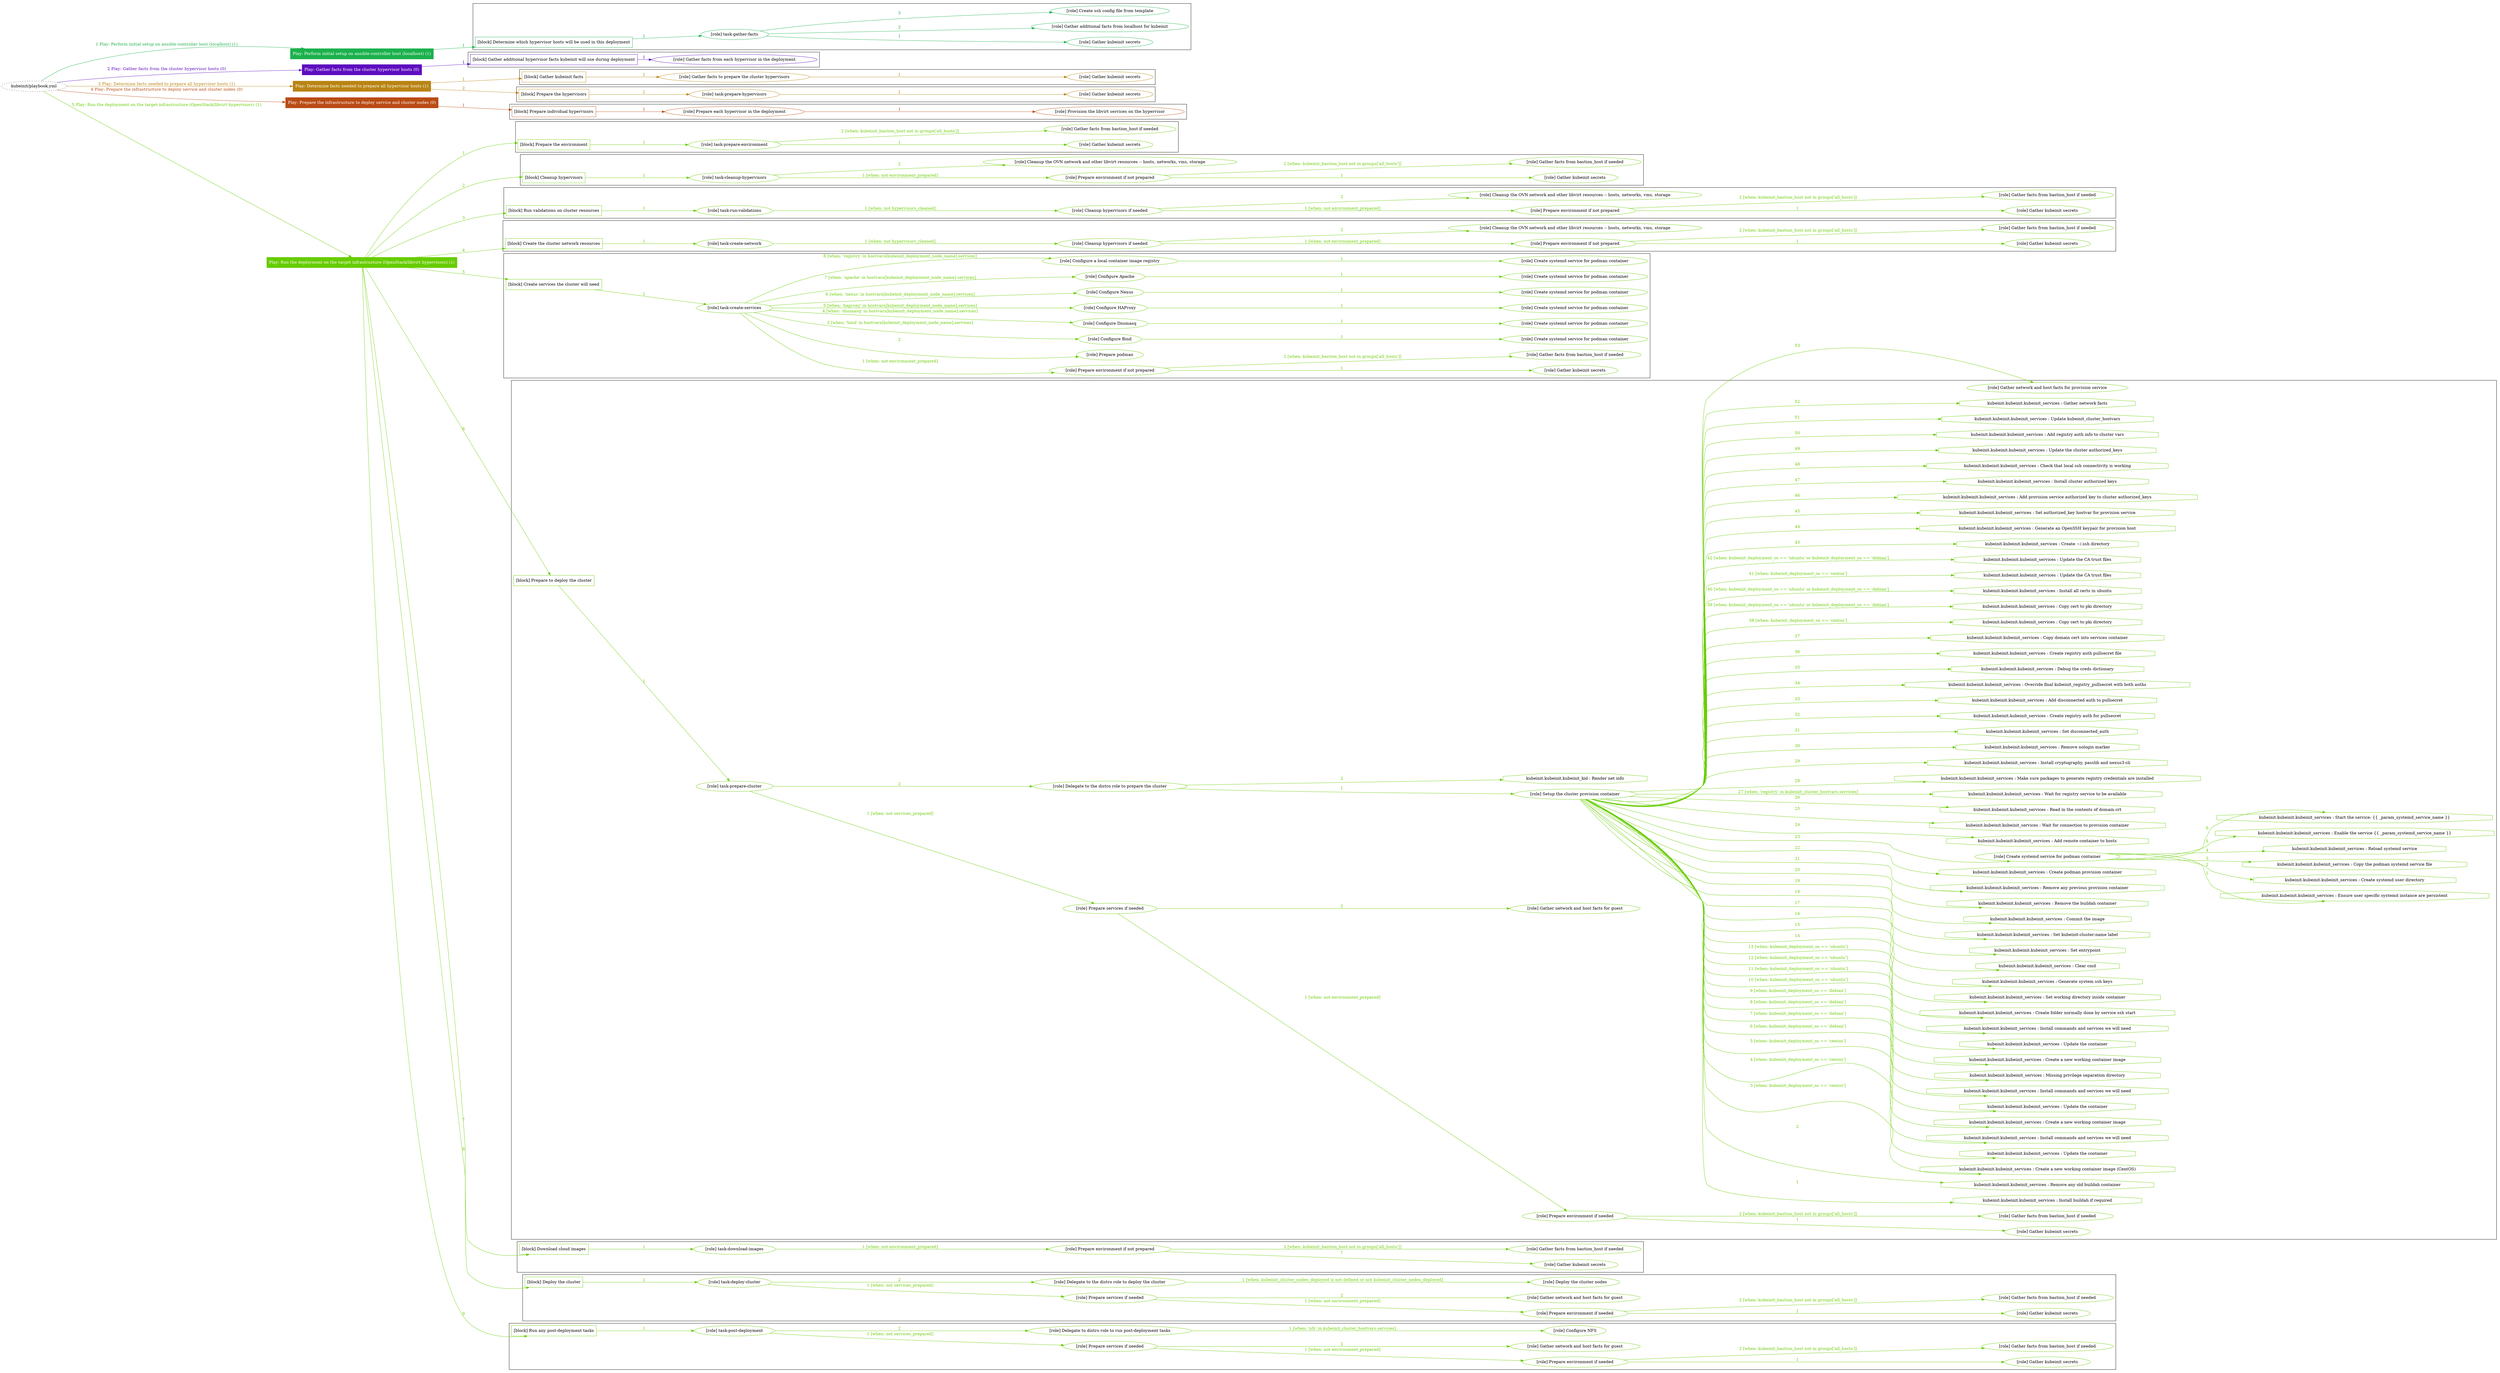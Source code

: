 digraph {
	graph [concentrate=true ordering=in rankdir=LR ratio=fill]
	edge [esep=5 sep=10]
	"kubeinit/playbook.yml" [URL="/home/runner/work/kubeinit/kubeinit/kubeinit/playbook.yml" id=playbook_ebdefbc2 style=dotted]
	"kubeinit/playbook.yml" -> play_fca19591 [label="1 Play: Perform initial setup on ansible-controller host (localhost) (1)" color="#1bb14c" fontcolor="#1bb14c" id=edge_play_fca19591 labeltooltip="1 Play: Perform initial setup on ansible-controller host (localhost) (1)" tooltip="1 Play: Perform initial setup on ansible-controller host (localhost) (1)"]
	subgraph "Play: Perform initial setup on ansible-controller host (localhost) (1)" {
		play_fca19591 [label="Play: Perform initial setup on ansible-controller host (localhost) (1)" URL="/home/runner/work/kubeinit/kubeinit/kubeinit/playbook.yml" color="#1bb14c" fontcolor="#ffffff" id=play_fca19591 shape=box style=filled tooltip=localhost]
		play_fca19591 -> block_5e6195cb [label=1 color="#1bb14c" fontcolor="#1bb14c" id=edge_block_5e6195cb labeltooltip=1 tooltip=1]
		subgraph cluster_block_5e6195cb {
			block_5e6195cb [label="[block] Determine which hypervisor hosts will be used in this deployment" URL="/home/runner/work/kubeinit/kubeinit/kubeinit/playbook.yml" color="#1bb14c" id=block_5e6195cb labeltooltip="Determine which hypervisor hosts will be used in this deployment" shape=box tooltip="Determine which hypervisor hosts will be used in this deployment"]
			block_5e6195cb -> role_edab744f [label="1 " color="#1bb14c" fontcolor="#1bb14c" id=edge_role_edab744f labeltooltip="1 " tooltip="1 "]
			subgraph "task-gather-facts" {
				role_edab744f [label="[role] task-gather-facts" URL="/home/runner/work/kubeinit/kubeinit/kubeinit/playbook.yml" color="#1bb14c" id=role_edab744f tooltip="task-gather-facts"]
				role_edab744f -> role_740fd423 [label="1 " color="#1bb14c" fontcolor="#1bb14c" id=edge_role_740fd423 labeltooltip="1 " tooltip="1 "]
				subgraph "Gather kubeinit secrets" {
					role_740fd423 [label="[role] Gather kubeinit secrets" URL="/home/runner/.ansible/collections/ansible_collections/kubeinit/kubeinit/roles/kubeinit_prepare/tasks/build_hypervisors_group.yml" color="#1bb14c" id=role_740fd423 tooltip="Gather kubeinit secrets"]
				}
				role_edab744f -> role_8bf306f5 [label="2 " color="#1bb14c" fontcolor="#1bb14c" id=edge_role_8bf306f5 labeltooltip="2 " tooltip="2 "]
				subgraph "Gather additional facts from localhost for kubeinit" {
					role_8bf306f5 [label="[role] Gather additional facts from localhost for kubeinit" URL="/home/runner/.ansible/collections/ansible_collections/kubeinit/kubeinit/roles/kubeinit_prepare/tasks/build_hypervisors_group.yml" color="#1bb14c" id=role_8bf306f5 tooltip="Gather additional facts from localhost for kubeinit"]
				}
				role_edab744f -> role_6db8e1b5 [label="3 " color="#1bb14c" fontcolor="#1bb14c" id=edge_role_6db8e1b5 labeltooltip="3 " tooltip="3 "]
				subgraph "Create ssh config file from template" {
					role_6db8e1b5 [label="[role] Create ssh config file from template" URL="/home/runner/.ansible/collections/ansible_collections/kubeinit/kubeinit/roles/kubeinit_prepare/tasks/build_hypervisors_group.yml" color="#1bb14c" id=role_6db8e1b5 tooltip="Create ssh config file from template"]
				}
			}
		}
	}
	"kubeinit/playbook.yml" -> play_e9c419a8 [label="2 Play: Gather facts from the cluster hypervisor hosts (0)" color="#5d0dbf" fontcolor="#5d0dbf" id=edge_play_e9c419a8 labeltooltip="2 Play: Gather facts from the cluster hypervisor hosts (0)" tooltip="2 Play: Gather facts from the cluster hypervisor hosts (0)"]
	subgraph "Play: Gather facts from the cluster hypervisor hosts (0)" {
		play_e9c419a8 [label="Play: Gather facts from the cluster hypervisor hosts (0)" URL="/home/runner/work/kubeinit/kubeinit/kubeinit/playbook.yml" color="#5d0dbf" fontcolor="#ffffff" id=play_e9c419a8 shape=box style=filled tooltip="Play: Gather facts from the cluster hypervisor hosts (0)"]
		play_e9c419a8 -> block_aea88590 [label=1 color="#5d0dbf" fontcolor="#5d0dbf" id=edge_block_aea88590 labeltooltip=1 tooltip=1]
		subgraph cluster_block_aea88590 {
			block_aea88590 [label="[block] Gather additional hypervisor facts kubeinit will use during deployment" URL="/home/runner/work/kubeinit/kubeinit/kubeinit/playbook.yml" color="#5d0dbf" id=block_aea88590 labeltooltip="Gather additional hypervisor facts kubeinit will use during deployment" shape=box tooltip="Gather additional hypervisor facts kubeinit will use during deployment"]
			block_aea88590 -> role_aa82a54c [label="1 " color="#5d0dbf" fontcolor="#5d0dbf" id=edge_role_aa82a54c labeltooltip="1 " tooltip="1 "]
			subgraph "Gather facts from each hypervisor in the deployment" {
				role_aa82a54c [label="[role] Gather facts from each hypervisor in the deployment" URL="/home/runner/work/kubeinit/kubeinit/kubeinit/playbook.yml" color="#5d0dbf" id=role_aa82a54c tooltip="Gather facts from each hypervisor in the deployment"]
			}
		}
	}
	"kubeinit/playbook.yml" -> play_107bedf9 [label="3 Play: Determine facts needed to prepare all hypervisor hosts (1)" color="#b98413" fontcolor="#b98413" id=edge_play_107bedf9 labeltooltip="3 Play: Determine facts needed to prepare all hypervisor hosts (1)" tooltip="3 Play: Determine facts needed to prepare all hypervisor hosts (1)"]
	subgraph "Play: Determine facts needed to prepare all hypervisor hosts (1)" {
		play_107bedf9 [label="Play: Determine facts needed to prepare all hypervisor hosts (1)" URL="/home/runner/work/kubeinit/kubeinit/kubeinit/playbook.yml" color="#b98413" fontcolor="#ffffff" id=play_107bedf9 shape=box style=filled tooltip=localhost]
		play_107bedf9 -> block_2c0a3513 [label=1 color="#b98413" fontcolor="#b98413" id=edge_block_2c0a3513 labeltooltip=1 tooltip=1]
		subgraph cluster_block_2c0a3513 {
			block_2c0a3513 [label="[block] Gather kubeinit facts" URL="/home/runner/work/kubeinit/kubeinit/kubeinit/playbook.yml" color="#b98413" id=block_2c0a3513 labeltooltip="Gather kubeinit facts" shape=box tooltip="Gather kubeinit facts"]
			block_2c0a3513 -> role_d4887072 [label="1 " color="#b98413" fontcolor="#b98413" id=edge_role_d4887072 labeltooltip="1 " tooltip="1 "]
			subgraph "Gather facts to prepare the cluster hypervisors" {
				role_d4887072 [label="[role] Gather facts to prepare the cluster hypervisors" URL="/home/runner/work/kubeinit/kubeinit/kubeinit/playbook.yml" color="#b98413" id=role_d4887072 tooltip="Gather facts to prepare the cluster hypervisors"]
				role_d4887072 -> role_a9024540 [label="1 " color="#b98413" fontcolor="#b98413" id=edge_role_a9024540 labeltooltip="1 " tooltip="1 "]
				subgraph "Gather kubeinit secrets" {
					role_a9024540 [label="[role] Gather kubeinit secrets" URL="/home/runner/.ansible/collections/ansible_collections/kubeinit/kubeinit/roles/kubeinit_prepare/tasks/gather_kubeinit_facts.yml" color="#b98413" id=role_a9024540 tooltip="Gather kubeinit secrets"]
				}
			}
		}
		play_107bedf9 -> block_9fedf2b0 [label=2 color="#b98413" fontcolor="#b98413" id=edge_block_9fedf2b0 labeltooltip=2 tooltip=2]
		subgraph cluster_block_9fedf2b0 {
			block_9fedf2b0 [label="[block] Prepare the hypervisors" URL="/home/runner/work/kubeinit/kubeinit/kubeinit/playbook.yml" color="#b98413" id=block_9fedf2b0 labeltooltip="Prepare the hypervisors" shape=box tooltip="Prepare the hypervisors"]
			block_9fedf2b0 -> role_179c7898 [label="1 " color="#b98413" fontcolor="#b98413" id=edge_role_179c7898 labeltooltip="1 " tooltip="1 "]
			subgraph "task-prepare-hypervisors" {
				role_179c7898 [label="[role] task-prepare-hypervisors" URL="/home/runner/work/kubeinit/kubeinit/kubeinit/playbook.yml" color="#b98413" id=role_179c7898 tooltip="task-prepare-hypervisors"]
				role_179c7898 -> role_2243d07f [label="1 " color="#b98413" fontcolor="#b98413" id=edge_role_2243d07f labeltooltip="1 " tooltip="1 "]
				subgraph "Gather kubeinit secrets" {
					role_2243d07f [label="[role] Gather kubeinit secrets" URL="/home/runner/.ansible/collections/ansible_collections/kubeinit/kubeinit/roles/kubeinit_prepare/tasks/gather_kubeinit_facts.yml" color="#b98413" id=role_2243d07f tooltip="Gather kubeinit secrets"]
				}
			}
		}
	}
	"kubeinit/playbook.yml" -> play_edfba29f [label="4 Play: Prepare the infrastructure to deploy service and cluster nodes (0)" color="#b94b13" fontcolor="#b94b13" id=edge_play_edfba29f labeltooltip="4 Play: Prepare the infrastructure to deploy service and cluster nodes (0)" tooltip="4 Play: Prepare the infrastructure to deploy service and cluster nodes (0)"]
	subgraph "Play: Prepare the infrastructure to deploy service and cluster nodes (0)" {
		play_edfba29f [label="Play: Prepare the infrastructure to deploy service and cluster nodes (0)" URL="/home/runner/work/kubeinit/kubeinit/kubeinit/playbook.yml" color="#b94b13" fontcolor="#ffffff" id=play_edfba29f shape=box style=filled tooltip="Play: Prepare the infrastructure to deploy service and cluster nodes (0)"]
		play_edfba29f -> block_6e4fc38e [label=1 color="#b94b13" fontcolor="#b94b13" id=edge_block_6e4fc38e labeltooltip=1 tooltip=1]
		subgraph cluster_block_6e4fc38e {
			block_6e4fc38e [label="[block] Prepare individual hypervisors" URL="/home/runner/work/kubeinit/kubeinit/kubeinit/playbook.yml" color="#b94b13" id=block_6e4fc38e labeltooltip="Prepare individual hypervisors" shape=box tooltip="Prepare individual hypervisors"]
			block_6e4fc38e -> role_d6ae110e [label="1 " color="#b94b13" fontcolor="#b94b13" id=edge_role_d6ae110e labeltooltip="1 " tooltip="1 "]
			subgraph "Prepare each hypervisor in the deployment" {
				role_d6ae110e [label="[role] Prepare each hypervisor in the deployment" URL="/home/runner/work/kubeinit/kubeinit/kubeinit/playbook.yml" color="#b94b13" id=role_d6ae110e tooltip="Prepare each hypervisor in the deployment"]
				role_d6ae110e -> role_4394f085 [label="1 " color="#b94b13" fontcolor="#b94b13" id=edge_role_4394f085 labeltooltip="1 " tooltip="1 "]
				subgraph "Provision the libvirt services on the hypervisor" {
					role_4394f085 [label="[role] Provision the libvirt services on the hypervisor" URL="/home/runner/.ansible/collections/ansible_collections/kubeinit/kubeinit/roles/kubeinit_prepare/tasks/prepare_hypervisor.yml" color="#b94b13" id=role_4394f085 tooltip="Provision the libvirt services on the hypervisor"]
				}
			}
		}
	}
	"kubeinit/playbook.yml" -> play_787c69fa [label="5 Play: Run the deployment on the target infrastructure (OpenStack/libvirt hypervisors) (1)" color="#67cc00" fontcolor="#67cc00" id=edge_play_787c69fa labeltooltip="5 Play: Run the deployment on the target infrastructure (OpenStack/libvirt hypervisors) (1)" tooltip="5 Play: Run the deployment on the target infrastructure (OpenStack/libvirt hypervisors) (1)"]
	subgraph "Play: Run the deployment on the target infrastructure (OpenStack/libvirt hypervisors) (1)" {
		play_787c69fa [label="Play: Run the deployment on the target infrastructure (OpenStack/libvirt hypervisors) (1)" URL="/home/runner/work/kubeinit/kubeinit/kubeinit/playbook.yml" color="#67cc00" fontcolor="#ffffff" id=play_787c69fa shape=box style=filled tooltip=localhost]
		play_787c69fa -> block_c95ff569 [label=1 color="#67cc00" fontcolor="#67cc00" id=edge_block_c95ff569 labeltooltip=1 tooltip=1]
		subgraph cluster_block_c95ff569 {
			block_c95ff569 [label="[block] Prepare the environment" URL="/home/runner/work/kubeinit/kubeinit/kubeinit/playbook.yml" color="#67cc00" id=block_c95ff569 labeltooltip="Prepare the environment" shape=box tooltip="Prepare the environment"]
			block_c95ff569 -> role_6f0081bd [label="1 " color="#67cc00" fontcolor="#67cc00" id=edge_role_6f0081bd labeltooltip="1 " tooltip="1 "]
			subgraph "task-prepare-environment" {
				role_6f0081bd [label="[role] task-prepare-environment" URL="/home/runner/work/kubeinit/kubeinit/kubeinit/playbook.yml" color="#67cc00" id=role_6f0081bd tooltip="task-prepare-environment"]
				role_6f0081bd -> role_3e681ba2 [label="1 " color="#67cc00" fontcolor="#67cc00" id=edge_role_3e681ba2 labeltooltip="1 " tooltip="1 "]
				subgraph "Gather kubeinit secrets" {
					role_3e681ba2 [label="[role] Gather kubeinit secrets" URL="/home/runner/.ansible/collections/ansible_collections/kubeinit/kubeinit/roles/kubeinit_prepare/tasks/gather_kubeinit_facts.yml" color="#67cc00" id=role_3e681ba2 tooltip="Gather kubeinit secrets"]
				}
				role_6f0081bd -> role_0d0a8dce [label="2 [when: kubeinit_bastion_host not in groups['all_hosts']]" color="#67cc00" fontcolor="#67cc00" id=edge_role_0d0a8dce labeltooltip="2 [when: kubeinit_bastion_host not in groups['all_hosts']]" tooltip="2 [when: kubeinit_bastion_host not in groups['all_hosts']]"]
				subgraph "Gather facts from bastion_host if needed" {
					role_0d0a8dce [label="[role] Gather facts from bastion_host if needed" URL="/home/runner/.ansible/collections/ansible_collections/kubeinit/kubeinit/roles/kubeinit_prepare/tasks/main.yml" color="#67cc00" id=role_0d0a8dce tooltip="Gather facts from bastion_host if needed"]
				}
			}
		}
		play_787c69fa -> block_61d979af [label=2 color="#67cc00" fontcolor="#67cc00" id=edge_block_61d979af labeltooltip=2 tooltip=2]
		subgraph cluster_block_61d979af {
			block_61d979af [label="[block] Cleanup hypervisors" URL="/home/runner/work/kubeinit/kubeinit/kubeinit/playbook.yml" color="#67cc00" id=block_61d979af labeltooltip="Cleanup hypervisors" shape=box tooltip="Cleanup hypervisors"]
			block_61d979af -> role_e554f546 [label="1 " color="#67cc00" fontcolor="#67cc00" id=edge_role_e554f546 labeltooltip="1 " tooltip="1 "]
			subgraph "task-cleanup-hypervisors" {
				role_e554f546 [label="[role] task-cleanup-hypervisors" URL="/home/runner/work/kubeinit/kubeinit/kubeinit/playbook.yml" color="#67cc00" id=role_e554f546 tooltip="task-cleanup-hypervisors"]
				role_e554f546 -> role_89cc0c59 [label="1 [when: not environment_prepared]" color="#67cc00" fontcolor="#67cc00" id=edge_role_89cc0c59 labeltooltip="1 [when: not environment_prepared]" tooltip="1 [when: not environment_prepared]"]
				subgraph "Prepare environment if not prepared" {
					role_89cc0c59 [label="[role] Prepare environment if not prepared" URL="/home/runner/.ansible/collections/ansible_collections/kubeinit/kubeinit/roles/kubeinit_libvirt/tasks/cleanup_hypervisors.yml" color="#67cc00" id=role_89cc0c59 tooltip="Prepare environment if not prepared"]
					role_89cc0c59 -> role_c1f84e09 [label="1 " color="#67cc00" fontcolor="#67cc00" id=edge_role_c1f84e09 labeltooltip="1 " tooltip="1 "]
					subgraph "Gather kubeinit secrets" {
						role_c1f84e09 [label="[role] Gather kubeinit secrets" URL="/home/runner/.ansible/collections/ansible_collections/kubeinit/kubeinit/roles/kubeinit_prepare/tasks/gather_kubeinit_facts.yml" color="#67cc00" id=role_c1f84e09 tooltip="Gather kubeinit secrets"]
					}
					role_89cc0c59 -> role_d5dbabc6 [label="2 [when: kubeinit_bastion_host not in groups['all_hosts']]" color="#67cc00" fontcolor="#67cc00" id=edge_role_d5dbabc6 labeltooltip="2 [when: kubeinit_bastion_host not in groups['all_hosts']]" tooltip="2 [when: kubeinit_bastion_host not in groups['all_hosts']]"]
					subgraph "Gather facts from bastion_host if needed" {
						role_d5dbabc6 [label="[role] Gather facts from bastion_host if needed" URL="/home/runner/.ansible/collections/ansible_collections/kubeinit/kubeinit/roles/kubeinit_prepare/tasks/main.yml" color="#67cc00" id=role_d5dbabc6 tooltip="Gather facts from bastion_host if needed"]
					}
				}
				role_e554f546 -> role_391aeb92 [label="2 " color="#67cc00" fontcolor="#67cc00" id=edge_role_391aeb92 labeltooltip="2 " tooltip="2 "]
				subgraph "Cleanup the OVN network and other libvirt resources -- hosts, networks, vms, storage" {
					role_391aeb92 [label="[role] Cleanup the OVN network and other libvirt resources -- hosts, networks, vms, storage" URL="/home/runner/.ansible/collections/ansible_collections/kubeinit/kubeinit/roles/kubeinit_libvirt/tasks/cleanup_hypervisors.yml" color="#67cc00" id=role_391aeb92 tooltip="Cleanup the OVN network and other libvirt resources -- hosts, networks, vms, storage"]
				}
			}
		}
		play_787c69fa -> block_6ac7e99e [label=3 color="#67cc00" fontcolor="#67cc00" id=edge_block_6ac7e99e labeltooltip=3 tooltip=3]
		subgraph cluster_block_6ac7e99e {
			block_6ac7e99e [label="[block] Run validations on cluster resources" URL="/home/runner/work/kubeinit/kubeinit/kubeinit/playbook.yml" color="#67cc00" id=block_6ac7e99e labeltooltip="Run validations on cluster resources" shape=box tooltip="Run validations on cluster resources"]
			block_6ac7e99e -> role_3c4887f6 [label="1 " color="#67cc00" fontcolor="#67cc00" id=edge_role_3c4887f6 labeltooltip="1 " tooltip="1 "]
			subgraph "task-run-validations" {
				role_3c4887f6 [label="[role] task-run-validations" URL="/home/runner/work/kubeinit/kubeinit/kubeinit/playbook.yml" color="#67cc00" id=role_3c4887f6 tooltip="task-run-validations"]
				role_3c4887f6 -> role_0d4c0e66 [label="1 [when: not hypervisors_cleaned]" color="#67cc00" fontcolor="#67cc00" id=edge_role_0d4c0e66 labeltooltip="1 [when: not hypervisors_cleaned]" tooltip="1 [when: not hypervisors_cleaned]"]
				subgraph "Cleanup hypervisors if needed" {
					role_0d4c0e66 [label="[role] Cleanup hypervisors if needed" URL="/home/runner/.ansible/collections/ansible_collections/kubeinit/kubeinit/roles/kubeinit_validations/tasks/main.yml" color="#67cc00" id=role_0d4c0e66 tooltip="Cleanup hypervisors if needed"]
					role_0d4c0e66 -> role_cd643b51 [label="1 [when: not environment_prepared]" color="#67cc00" fontcolor="#67cc00" id=edge_role_cd643b51 labeltooltip="1 [when: not environment_prepared]" tooltip="1 [when: not environment_prepared]"]
					subgraph "Prepare environment if not prepared" {
						role_cd643b51 [label="[role] Prepare environment if not prepared" URL="/home/runner/.ansible/collections/ansible_collections/kubeinit/kubeinit/roles/kubeinit_libvirt/tasks/cleanup_hypervisors.yml" color="#67cc00" id=role_cd643b51 tooltip="Prepare environment if not prepared"]
						role_cd643b51 -> role_9fe0c07c [label="1 " color="#67cc00" fontcolor="#67cc00" id=edge_role_9fe0c07c labeltooltip="1 " tooltip="1 "]
						subgraph "Gather kubeinit secrets" {
							role_9fe0c07c [label="[role] Gather kubeinit secrets" URL="/home/runner/.ansible/collections/ansible_collections/kubeinit/kubeinit/roles/kubeinit_prepare/tasks/gather_kubeinit_facts.yml" color="#67cc00" id=role_9fe0c07c tooltip="Gather kubeinit secrets"]
						}
						role_cd643b51 -> role_c4e48b48 [label="2 [when: kubeinit_bastion_host not in groups['all_hosts']]" color="#67cc00" fontcolor="#67cc00" id=edge_role_c4e48b48 labeltooltip="2 [when: kubeinit_bastion_host not in groups['all_hosts']]" tooltip="2 [when: kubeinit_bastion_host not in groups['all_hosts']]"]
						subgraph "Gather facts from bastion_host if needed" {
							role_c4e48b48 [label="[role] Gather facts from bastion_host if needed" URL="/home/runner/.ansible/collections/ansible_collections/kubeinit/kubeinit/roles/kubeinit_prepare/tasks/main.yml" color="#67cc00" id=role_c4e48b48 tooltip="Gather facts from bastion_host if needed"]
						}
					}
					role_0d4c0e66 -> role_92e98b6a [label="2 " color="#67cc00" fontcolor="#67cc00" id=edge_role_92e98b6a labeltooltip="2 " tooltip="2 "]
					subgraph "Cleanup the OVN network and other libvirt resources -- hosts, networks, vms, storage" {
						role_92e98b6a [label="[role] Cleanup the OVN network and other libvirt resources -- hosts, networks, vms, storage" URL="/home/runner/.ansible/collections/ansible_collections/kubeinit/kubeinit/roles/kubeinit_libvirt/tasks/cleanup_hypervisors.yml" color="#67cc00" id=role_92e98b6a tooltip="Cleanup the OVN network and other libvirt resources -- hosts, networks, vms, storage"]
					}
				}
			}
		}
		play_787c69fa -> block_4e2e27d2 [label=4 color="#67cc00" fontcolor="#67cc00" id=edge_block_4e2e27d2 labeltooltip=4 tooltip=4]
		subgraph cluster_block_4e2e27d2 {
			block_4e2e27d2 [label="[block] Create the cluster network resources" URL="/home/runner/work/kubeinit/kubeinit/kubeinit/playbook.yml" color="#67cc00" id=block_4e2e27d2 labeltooltip="Create the cluster network resources" shape=box tooltip="Create the cluster network resources"]
			block_4e2e27d2 -> role_bcab09ec [label="1 " color="#67cc00" fontcolor="#67cc00" id=edge_role_bcab09ec labeltooltip="1 " tooltip="1 "]
			subgraph "task-create-network" {
				role_bcab09ec [label="[role] task-create-network" URL="/home/runner/work/kubeinit/kubeinit/kubeinit/playbook.yml" color="#67cc00" id=role_bcab09ec tooltip="task-create-network"]
				role_bcab09ec -> role_f918b5cb [label="1 [when: not hypervisors_cleaned]" color="#67cc00" fontcolor="#67cc00" id=edge_role_f918b5cb labeltooltip="1 [when: not hypervisors_cleaned]" tooltip="1 [when: not hypervisors_cleaned]"]
				subgraph "Cleanup hypervisors if needed" {
					role_f918b5cb [label="[role] Cleanup hypervisors if needed" URL="/home/runner/.ansible/collections/ansible_collections/kubeinit/kubeinit/roles/kubeinit_libvirt/tasks/create_network.yml" color="#67cc00" id=role_f918b5cb tooltip="Cleanup hypervisors if needed"]
					role_f918b5cb -> role_02e3d654 [label="1 [when: not environment_prepared]" color="#67cc00" fontcolor="#67cc00" id=edge_role_02e3d654 labeltooltip="1 [when: not environment_prepared]" tooltip="1 [when: not environment_prepared]"]
					subgraph "Prepare environment if not prepared" {
						role_02e3d654 [label="[role] Prepare environment if not prepared" URL="/home/runner/.ansible/collections/ansible_collections/kubeinit/kubeinit/roles/kubeinit_libvirt/tasks/cleanup_hypervisors.yml" color="#67cc00" id=role_02e3d654 tooltip="Prepare environment if not prepared"]
						role_02e3d654 -> role_9e09f1cf [label="1 " color="#67cc00" fontcolor="#67cc00" id=edge_role_9e09f1cf labeltooltip="1 " tooltip="1 "]
						subgraph "Gather kubeinit secrets" {
							role_9e09f1cf [label="[role] Gather kubeinit secrets" URL="/home/runner/.ansible/collections/ansible_collections/kubeinit/kubeinit/roles/kubeinit_prepare/tasks/gather_kubeinit_facts.yml" color="#67cc00" id=role_9e09f1cf tooltip="Gather kubeinit secrets"]
						}
						role_02e3d654 -> role_40b37ed7 [label="2 [when: kubeinit_bastion_host not in groups['all_hosts']]" color="#67cc00" fontcolor="#67cc00" id=edge_role_40b37ed7 labeltooltip="2 [when: kubeinit_bastion_host not in groups['all_hosts']]" tooltip="2 [when: kubeinit_bastion_host not in groups['all_hosts']]"]
						subgraph "Gather facts from bastion_host if needed" {
							role_40b37ed7 [label="[role] Gather facts from bastion_host if needed" URL="/home/runner/.ansible/collections/ansible_collections/kubeinit/kubeinit/roles/kubeinit_prepare/tasks/main.yml" color="#67cc00" id=role_40b37ed7 tooltip="Gather facts from bastion_host if needed"]
						}
					}
					role_f918b5cb -> role_f2159bd3 [label="2 " color="#67cc00" fontcolor="#67cc00" id=edge_role_f2159bd3 labeltooltip="2 " tooltip="2 "]
					subgraph "Cleanup the OVN network and other libvirt resources -- hosts, networks, vms, storage" {
						role_f2159bd3 [label="[role] Cleanup the OVN network and other libvirt resources -- hosts, networks, vms, storage" URL="/home/runner/.ansible/collections/ansible_collections/kubeinit/kubeinit/roles/kubeinit_libvirt/tasks/cleanup_hypervisors.yml" color="#67cc00" id=role_f2159bd3 tooltip="Cleanup the OVN network and other libvirt resources -- hosts, networks, vms, storage"]
					}
				}
			}
		}
		play_787c69fa -> block_1a7e0ea0 [label=5 color="#67cc00" fontcolor="#67cc00" id=edge_block_1a7e0ea0 labeltooltip=5 tooltip=5]
		subgraph cluster_block_1a7e0ea0 {
			block_1a7e0ea0 [label="[block] Create services the cluster will need" URL="/home/runner/work/kubeinit/kubeinit/kubeinit/playbook.yml" color="#67cc00" id=block_1a7e0ea0 labeltooltip="Create services the cluster will need" shape=box tooltip="Create services the cluster will need"]
			block_1a7e0ea0 -> role_7e326917 [label="1 " color="#67cc00" fontcolor="#67cc00" id=edge_role_7e326917 labeltooltip="1 " tooltip="1 "]
			subgraph "task-create-services" {
				role_7e326917 [label="[role] task-create-services" URL="/home/runner/work/kubeinit/kubeinit/kubeinit/playbook.yml" color="#67cc00" id=role_7e326917 tooltip="task-create-services"]
				role_7e326917 -> role_5999cf4b [label="1 [when: not environment_prepared]" color="#67cc00" fontcolor="#67cc00" id=edge_role_5999cf4b labeltooltip="1 [when: not environment_prepared]" tooltip="1 [when: not environment_prepared]"]
				subgraph "Prepare environment if not prepared" {
					role_5999cf4b [label="[role] Prepare environment if not prepared" URL="/home/runner/.ansible/collections/ansible_collections/kubeinit/kubeinit/roles/kubeinit_services/tasks/main.yml" color="#67cc00" id=role_5999cf4b tooltip="Prepare environment if not prepared"]
					role_5999cf4b -> role_7f0cade7 [label="1 " color="#67cc00" fontcolor="#67cc00" id=edge_role_7f0cade7 labeltooltip="1 " tooltip="1 "]
					subgraph "Gather kubeinit secrets" {
						role_7f0cade7 [label="[role] Gather kubeinit secrets" URL="/home/runner/.ansible/collections/ansible_collections/kubeinit/kubeinit/roles/kubeinit_prepare/tasks/gather_kubeinit_facts.yml" color="#67cc00" id=role_7f0cade7 tooltip="Gather kubeinit secrets"]
					}
					role_5999cf4b -> role_140b29a3 [label="2 [when: kubeinit_bastion_host not in groups['all_hosts']]" color="#67cc00" fontcolor="#67cc00" id=edge_role_140b29a3 labeltooltip="2 [when: kubeinit_bastion_host not in groups['all_hosts']]" tooltip="2 [when: kubeinit_bastion_host not in groups['all_hosts']]"]
					subgraph "Gather facts from bastion_host if needed" {
						role_140b29a3 [label="[role] Gather facts from bastion_host if needed" URL="/home/runner/.ansible/collections/ansible_collections/kubeinit/kubeinit/roles/kubeinit_prepare/tasks/main.yml" color="#67cc00" id=role_140b29a3 tooltip="Gather facts from bastion_host if needed"]
					}
				}
				role_7e326917 -> role_25e0487c [label="2 " color="#67cc00" fontcolor="#67cc00" id=edge_role_25e0487c labeltooltip="2 " tooltip="2 "]
				subgraph "Prepare podman" {
					role_25e0487c [label="[role] Prepare podman" URL="/home/runner/.ansible/collections/ansible_collections/kubeinit/kubeinit/roles/kubeinit_services/tasks/00_create_service_pod.yml" color="#67cc00" id=role_25e0487c tooltip="Prepare podman"]
				}
				role_7e326917 -> role_dd56f805 [label="3 [when: 'bind' in hostvars[kubeinit_deployment_node_name].services]" color="#67cc00" fontcolor="#67cc00" id=edge_role_dd56f805 labeltooltip="3 [when: 'bind' in hostvars[kubeinit_deployment_node_name].services]" tooltip="3 [when: 'bind' in hostvars[kubeinit_deployment_node_name].services]"]
				subgraph "Configure Bind" {
					role_dd56f805 [label="[role] Configure Bind" URL="/home/runner/.ansible/collections/ansible_collections/kubeinit/kubeinit/roles/kubeinit_services/tasks/start_services_containers.yml" color="#67cc00" id=role_dd56f805 tooltip="Configure Bind"]
					role_dd56f805 -> role_80f16cc1 [label="1 " color="#67cc00" fontcolor="#67cc00" id=edge_role_80f16cc1 labeltooltip="1 " tooltip="1 "]
					subgraph "Create systemd service for podman container" {
						role_80f16cc1 [label="[role] Create systemd service for podman container" URL="/home/runner/.ansible/collections/ansible_collections/kubeinit/kubeinit/roles/kubeinit_bind/tasks/main.yml" color="#67cc00" id=role_80f16cc1 tooltip="Create systemd service for podman container"]
					}
				}
				role_7e326917 -> role_996798d9 [label="4 [when: 'dnsmasq' in hostvars[kubeinit_deployment_node_name].services]" color="#67cc00" fontcolor="#67cc00" id=edge_role_996798d9 labeltooltip="4 [when: 'dnsmasq' in hostvars[kubeinit_deployment_node_name].services]" tooltip="4 [when: 'dnsmasq' in hostvars[kubeinit_deployment_node_name].services]"]
				subgraph "Configure Dnsmasq" {
					role_996798d9 [label="[role] Configure Dnsmasq" URL="/home/runner/.ansible/collections/ansible_collections/kubeinit/kubeinit/roles/kubeinit_services/tasks/start_services_containers.yml" color="#67cc00" id=role_996798d9 tooltip="Configure Dnsmasq"]
					role_996798d9 -> role_b6ce8890 [label="1 " color="#67cc00" fontcolor="#67cc00" id=edge_role_b6ce8890 labeltooltip="1 " tooltip="1 "]
					subgraph "Create systemd service for podman container" {
						role_b6ce8890 [label="[role] Create systemd service for podman container" URL="/home/runner/.ansible/collections/ansible_collections/kubeinit/kubeinit/roles/kubeinit_dnsmasq/tasks/main.yml" color="#67cc00" id=role_b6ce8890 tooltip="Create systemd service for podman container"]
					}
				}
				role_7e326917 -> role_b91b0045 [label="5 [when: 'haproxy' in hostvars[kubeinit_deployment_node_name].services]" color="#67cc00" fontcolor="#67cc00" id=edge_role_b91b0045 labeltooltip="5 [when: 'haproxy' in hostvars[kubeinit_deployment_node_name].services]" tooltip="5 [when: 'haproxy' in hostvars[kubeinit_deployment_node_name].services]"]
				subgraph "Configure HAProxy" {
					role_b91b0045 [label="[role] Configure HAProxy" URL="/home/runner/.ansible/collections/ansible_collections/kubeinit/kubeinit/roles/kubeinit_services/tasks/start_services_containers.yml" color="#67cc00" id=role_b91b0045 tooltip="Configure HAProxy"]
					role_b91b0045 -> role_fda5b460 [label="1 " color="#67cc00" fontcolor="#67cc00" id=edge_role_fda5b460 labeltooltip="1 " tooltip="1 "]
					subgraph "Create systemd service for podman container" {
						role_fda5b460 [label="[role] Create systemd service for podman container" URL="/home/runner/.ansible/collections/ansible_collections/kubeinit/kubeinit/roles/kubeinit_haproxy/tasks/main.yml" color="#67cc00" id=role_fda5b460 tooltip="Create systemd service for podman container"]
					}
				}
				role_7e326917 -> role_805f0b8a [label="6 [when: 'nexus' in hostvars[kubeinit_deployment_node_name].services]" color="#67cc00" fontcolor="#67cc00" id=edge_role_805f0b8a labeltooltip="6 [when: 'nexus' in hostvars[kubeinit_deployment_node_name].services]" tooltip="6 [when: 'nexus' in hostvars[kubeinit_deployment_node_name].services]"]
				subgraph "Configure Nexus" {
					role_805f0b8a [label="[role] Configure Nexus" URL="/home/runner/.ansible/collections/ansible_collections/kubeinit/kubeinit/roles/kubeinit_services/tasks/start_services_containers.yml" color="#67cc00" id=role_805f0b8a tooltip="Configure Nexus"]
					role_805f0b8a -> role_9151293d [label="1 " color="#67cc00" fontcolor="#67cc00" id=edge_role_9151293d labeltooltip="1 " tooltip="1 "]
					subgraph "Create systemd service for podman container" {
						role_9151293d [label="[role] Create systemd service for podman container" URL="/home/runner/.ansible/collections/ansible_collections/kubeinit/kubeinit/roles/kubeinit_nexus/tasks/main.yml" color="#67cc00" id=role_9151293d tooltip="Create systemd service for podman container"]
					}
				}
				role_7e326917 -> role_e496204b [label="7 [when: 'apache' in hostvars[kubeinit_deployment_node_name].services]" color="#67cc00" fontcolor="#67cc00" id=edge_role_e496204b labeltooltip="7 [when: 'apache' in hostvars[kubeinit_deployment_node_name].services]" tooltip="7 [when: 'apache' in hostvars[kubeinit_deployment_node_name].services]"]
				subgraph "Configure Apache" {
					role_e496204b [label="[role] Configure Apache" URL="/home/runner/.ansible/collections/ansible_collections/kubeinit/kubeinit/roles/kubeinit_services/tasks/start_services_containers.yml" color="#67cc00" id=role_e496204b tooltip="Configure Apache"]
					role_e496204b -> role_bb59cb06 [label="1 " color="#67cc00" fontcolor="#67cc00" id=edge_role_bb59cb06 labeltooltip="1 " tooltip="1 "]
					subgraph "Create systemd service for podman container" {
						role_bb59cb06 [label="[role] Create systemd service for podman container" URL="/home/runner/.ansible/collections/ansible_collections/kubeinit/kubeinit/roles/kubeinit_apache/tasks/main.yml" color="#67cc00" id=role_bb59cb06 tooltip="Create systemd service for podman container"]
					}
				}
				role_7e326917 -> role_f322fd09 [label="8 [when: 'registry' in hostvars[kubeinit_deployment_node_name].services]" color="#67cc00" fontcolor="#67cc00" id=edge_role_f322fd09 labeltooltip="8 [when: 'registry' in hostvars[kubeinit_deployment_node_name].services]" tooltip="8 [when: 'registry' in hostvars[kubeinit_deployment_node_name].services]"]
				subgraph "Configure a local container image registry" {
					role_f322fd09 [label="[role] Configure a local container image registry" URL="/home/runner/.ansible/collections/ansible_collections/kubeinit/kubeinit/roles/kubeinit_services/tasks/start_services_containers.yml" color="#67cc00" id=role_f322fd09 tooltip="Configure a local container image registry"]
					role_f322fd09 -> role_04930ddf [label="1 " color="#67cc00" fontcolor="#67cc00" id=edge_role_04930ddf labeltooltip="1 " tooltip="1 "]
					subgraph "Create systemd service for podman container" {
						role_04930ddf [label="[role] Create systemd service for podman container" URL="/home/runner/.ansible/collections/ansible_collections/kubeinit/kubeinit/roles/kubeinit_registry/tasks/main.yml" color="#67cc00" id=role_04930ddf tooltip="Create systemd service for podman container"]
					}
				}
			}
		}
		play_787c69fa -> block_dac08a4d [label=6 color="#67cc00" fontcolor="#67cc00" id=edge_block_dac08a4d labeltooltip=6 tooltip=6]
		subgraph cluster_block_dac08a4d {
			block_dac08a4d [label="[block] Prepare to deploy the cluster" URL="/home/runner/work/kubeinit/kubeinit/kubeinit/playbook.yml" color="#67cc00" id=block_dac08a4d labeltooltip="Prepare to deploy the cluster" shape=box tooltip="Prepare to deploy the cluster"]
			block_dac08a4d -> role_a38b488d [label="1 " color="#67cc00" fontcolor="#67cc00" id=edge_role_a38b488d labeltooltip="1 " tooltip="1 "]
			subgraph "task-prepare-cluster" {
				role_a38b488d [label="[role] task-prepare-cluster" URL="/home/runner/work/kubeinit/kubeinit/kubeinit/playbook.yml" color="#67cc00" id=role_a38b488d tooltip="task-prepare-cluster"]
				role_a38b488d -> role_d48eb870 [label="1 [when: not services_prepared]" color="#67cc00" fontcolor="#67cc00" id=edge_role_d48eb870 labeltooltip="1 [when: not services_prepared]" tooltip="1 [when: not services_prepared]"]
				subgraph "Prepare services if needed" {
					role_d48eb870 [label="[role] Prepare services if needed" URL="/home/runner/.ansible/collections/ansible_collections/kubeinit/kubeinit/roles/kubeinit_prepare/tasks/prepare_cluster.yml" color="#67cc00" id=role_d48eb870 tooltip="Prepare services if needed"]
					role_d48eb870 -> role_d67e4374 [label="1 [when: not environment_prepared]" color="#67cc00" fontcolor="#67cc00" id=edge_role_d67e4374 labeltooltip="1 [when: not environment_prepared]" tooltip="1 [when: not environment_prepared]"]
					subgraph "Prepare environment if needed" {
						role_d67e4374 [label="[role] Prepare environment if needed" URL="/home/runner/.ansible/collections/ansible_collections/kubeinit/kubeinit/roles/kubeinit_services/tasks/prepare_services.yml" color="#67cc00" id=role_d67e4374 tooltip="Prepare environment if needed"]
						role_d67e4374 -> role_d11adbe2 [label="1 " color="#67cc00" fontcolor="#67cc00" id=edge_role_d11adbe2 labeltooltip="1 " tooltip="1 "]
						subgraph "Gather kubeinit secrets" {
							role_d11adbe2 [label="[role] Gather kubeinit secrets" URL="/home/runner/.ansible/collections/ansible_collections/kubeinit/kubeinit/roles/kubeinit_prepare/tasks/gather_kubeinit_facts.yml" color="#67cc00" id=role_d11adbe2 tooltip="Gather kubeinit secrets"]
						}
						role_d67e4374 -> role_91f75239 [label="2 [when: kubeinit_bastion_host not in groups['all_hosts']]" color="#67cc00" fontcolor="#67cc00" id=edge_role_91f75239 labeltooltip="2 [when: kubeinit_bastion_host not in groups['all_hosts']]" tooltip="2 [when: kubeinit_bastion_host not in groups['all_hosts']]"]
						subgraph "Gather facts from bastion_host if needed" {
							role_91f75239 [label="[role] Gather facts from bastion_host if needed" URL="/home/runner/.ansible/collections/ansible_collections/kubeinit/kubeinit/roles/kubeinit_prepare/tasks/main.yml" color="#67cc00" id=role_91f75239 tooltip="Gather facts from bastion_host if needed"]
						}
					}
					role_d48eb870 -> role_fb37d837 [label="2 " color="#67cc00" fontcolor="#67cc00" id=edge_role_fb37d837 labeltooltip="2 " tooltip="2 "]
					subgraph "Gather network and host facts for guest" {
						role_fb37d837 [label="[role] Gather network and host facts for guest" URL="/home/runner/.ansible/collections/ansible_collections/kubeinit/kubeinit/roles/kubeinit_services/tasks/prepare_services.yml" color="#67cc00" id=role_fb37d837 tooltip="Gather network and host facts for guest"]
					}
				}
				role_a38b488d -> role_a65015a9 [label="2 " color="#67cc00" fontcolor="#67cc00" id=edge_role_a65015a9 labeltooltip="2 " tooltip="2 "]
				subgraph "Delegate to the distro role to prepare the cluster" {
					role_a65015a9 [label="[role] Delegate to the distro role to prepare the cluster" URL="/home/runner/.ansible/collections/ansible_collections/kubeinit/kubeinit/roles/kubeinit_prepare/tasks/prepare_cluster.yml" color="#67cc00" id=role_a65015a9 tooltip="Delegate to the distro role to prepare the cluster"]
					role_a65015a9 -> role_0bf8f844 [label="1 " color="#67cc00" fontcolor="#67cc00" id=edge_role_0bf8f844 labeltooltip="1 " tooltip="1 "]
					subgraph "Setup the cluster provision container" {
						role_0bf8f844 [label="[role] Setup the cluster provision container" URL="/home/runner/.ansible/collections/ansible_collections/kubeinit/kubeinit/roles/kubeinit_kid/tasks/prepare_cluster.yml" color="#67cc00" id=role_0bf8f844 tooltip="Setup the cluster provision container"]
						task_a303ad0e [label="kubeinit.kubeinit.kubeinit_services : Install buildah if required" URL="/home/runner/.ansible/collections/ansible_collections/kubeinit/kubeinit/roles/kubeinit_services/tasks/create_provision_container.yml" color="#67cc00" id=task_a303ad0e shape=octagon tooltip="kubeinit.kubeinit.kubeinit_services : Install buildah if required"]
						role_0bf8f844 -> task_a303ad0e [label="1 " color="#67cc00" fontcolor="#67cc00" id=edge_task_a303ad0e labeltooltip="1 " tooltip="1 "]
						task_8614da29 [label="kubeinit.kubeinit.kubeinit_services : Remove any old buildah container" URL="/home/runner/.ansible/collections/ansible_collections/kubeinit/kubeinit/roles/kubeinit_services/tasks/create_provision_container.yml" color="#67cc00" id=task_8614da29 shape=octagon tooltip="kubeinit.kubeinit.kubeinit_services : Remove any old buildah container"]
						role_0bf8f844 -> task_8614da29 [label="2 " color="#67cc00" fontcolor="#67cc00" id=edge_task_8614da29 labeltooltip="2 " tooltip="2 "]
						task_73c7f511 [label="kubeinit.kubeinit.kubeinit_services : Create a new working container image (CentOS)" URL="/home/runner/.ansible/collections/ansible_collections/kubeinit/kubeinit/roles/kubeinit_services/tasks/create_provision_container.yml" color="#67cc00" id=task_73c7f511 shape=octagon tooltip="kubeinit.kubeinit.kubeinit_services : Create a new working container image (CentOS)"]
						role_0bf8f844 -> task_73c7f511 [label="3 [when: kubeinit_deployment_os == 'centos']" color="#67cc00" fontcolor="#67cc00" id=edge_task_73c7f511 labeltooltip="3 [when: kubeinit_deployment_os == 'centos']" tooltip="3 [when: kubeinit_deployment_os == 'centos']"]
						task_a3062eaa [label="kubeinit.kubeinit.kubeinit_services : Update the container" URL="/home/runner/.ansible/collections/ansible_collections/kubeinit/kubeinit/roles/kubeinit_services/tasks/create_provision_container.yml" color="#67cc00" id=task_a3062eaa shape=octagon tooltip="kubeinit.kubeinit.kubeinit_services : Update the container"]
						role_0bf8f844 -> task_a3062eaa [label="4 [when: kubeinit_deployment_os == 'centos']" color="#67cc00" fontcolor="#67cc00" id=edge_task_a3062eaa labeltooltip="4 [when: kubeinit_deployment_os == 'centos']" tooltip="4 [when: kubeinit_deployment_os == 'centos']"]
						task_eaa6052c [label="kubeinit.kubeinit.kubeinit_services : Install commands and services we will need" URL="/home/runner/.ansible/collections/ansible_collections/kubeinit/kubeinit/roles/kubeinit_services/tasks/create_provision_container.yml" color="#67cc00" id=task_eaa6052c shape=octagon tooltip="kubeinit.kubeinit.kubeinit_services : Install commands and services we will need"]
						role_0bf8f844 -> task_eaa6052c [label="5 [when: kubeinit_deployment_os == 'centos']" color="#67cc00" fontcolor="#67cc00" id=edge_task_eaa6052c labeltooltip="5 [when: kubeinit_deployment_os == 'centos']" tooltip="5 [when: kubeinit_deployment_os == 'centos']"]
						task_37fb7ff6 [label="kubeinit.kubeinit.kubeinit_services : Create a new working container image" URL="/home/runner/.ansible/collections/ansible_collections/kubeinit/kubeinit/roles/kubeinit_services/tasks/create_provision_container.yml" color="#67cc00" id=task_37fb7ff6 shape=octagon tooltip="kubeinit.kubeinit.kubeinit_services : Create a new working container image"]
						role_0bf8f844 -> task_37fb7ff6 [label="6 [when: kubeinit_deployment_os == 'debian']" color="#67cc00" fontcolor="#67cc00" id=edge_task_37fb7ff6 labeltooltip="6 [when: kubeinit_deployment_os == 'debian']" tooltip="6 [when: kubeinit_deployment_os == 'debian']"]
						task_91c30bea [label="kubeinit.kubeinit.kubeinit_services : Update the container" URL="/home/runner/.ansible/collections/ansible_collections/kubeinit/kubeinit/roles/kubeinit_services/tasks/create_provision_container.yml" color="#67cc00" id=task_91c30bea shape=octagon tooltip="kubeinit.kubeinit.kubeinit_services : Update the container"]
						role_0bf8f844 -> task_91c30bea [label="7 [when: kubeinit_deployment_os == 'debian']" color="#67cc00" fontcolor="#67cc00" id=edge_task_91c30bea labeltooltip="7 [when: kubeinit_deployment_os == 'debian']" tooltip="7 [when: kubeinit_deployment_os == 'debian']"]
						task_42b45085 [label="kubeinit.kubeinit.kubeinit_services : Install commands and services we will need" URL="/home/runner/.ansible/collections/ansible_collections/kubeinit/kubeinit/roles/kubeinit_services/tasks/create_provision_container.yml" color="#67cc00" id=task_42b45085 shape=octagon tooltip="kubeinit.kubeinit.kubeinit_services : Install commands and services we will need"]
						role_0bf8f844 -> task_42b45085 [label="8 [when: kubeinit_deployment_os == 'debian']" color="#67cc00" fontcolor="#67cc00" id=edge_task_42b45085 labeltooltip="8 [when: kubeinit_deployment_os == 'debian']" tooltip="8 [when: kubeinit_deployment_os == 'debian']"]
						task_1ca90c2b [label="kubeinit.kubeinit.kubeinit_services : Missing privilege separation directory" URL="/home/runner/.ansible/collections/ansible_collections/kubeinit/kubeinit/roles/kubeinit_services/tasks/create_provision_container.yml" color="#67cc00" id=task_1ca90c2b shape=octagon tooltip="kubeinit.kubeinit.kubeinit_services : Missing privilege separation directory"]
						role_0bf8f844 -> task_1ca90c2b [label="9 [when: kubeinit_deployment_os == 'debian']" color="#67cc00" fontcolor="#67cc00" id=edge_task_1ca90c2b labeltooltip="9 [when: kubeinit_deployment_os == 'debian']" tooltip="9 [when: kubeinit_deployment_os == 'debian']"]
						task_6c6dcfda [label="kubeinit.kubeinit.kubeinit_services : Create a new working container image" URL="/home/runner/.ansible/collections/ansible_collections/kubeinit/kubeinit/roles/kubeinit_services/tasks/create_provision_container.yml" color="#67cc00" id=task_6c6dcfda shape=octagon tooltip="kubeinit.kubeinit.kubeinit_services : Create a new working container image"]
						role_0bf8f844 -> task_6c6dcfda [label="10 [when: kubeinit_deployment_os == 'ubuntu']" color="#67cc00" fontcolor="#67cc00" id=edge_task_6c6dcfda labeltooltip="10 [when: kubeinit_deployment_os == 'ubuntu']" tooltip="10 [when: kubeinit_deployment_os == 'ubuntu']"]
						task_a4673f8a [label="kubeinit.kubeinit.kubeinit_services : Update the container" URL="/home/runner/.ansible/collections/ansible_collections/kubeinit/kubeinit/roles/kubeinit_services/tasks/create_provision_container.yml" color="#67cc00" id=task_a4673f8a shape=octagon tooltip="kubeinit.kubeinit.kubeinit_services : Update the container"]
						role_0bf8f844 -> task_a4673f8a [label="11 [when: kubeinit_deployment_os == 'ubuntu']" color="#67cc00" fontcolor="#67cc00" id=edge_task_a4673f8a labeltooltip="11 [when: kubeinit_deployment_os == 'ubuntu']" tooltip="11 [when: kubeinit_deployment_os == 'ubuntu']"]
						task_11fe0aa9 [label="kubeinit.kubeinit.kubeinit_services : Install commands and services we will need" URL="/home/runner/.ansible/collections/ansible_collections/kubeinit/kubeinit/roles/kubeinit_services/tasks/create_provision_container.yml" color="#67cc00" id=task_11fe0aa9 shape=octagon tooltip="kubeinit.kubeinit.kubeinit_services : Install commands and services we will need"]
						role_0bf8f844 -> task_11fe0aa9 [label="12 [when: kubeinit_deployment_os == 'ubuntu']" color="#67cc00" fontcolor="#67cc00" id=edge_task_11fe0aa9 labeltooltip="12 [when: kubeinit_deployment_os == 'ubuntu']" tooltip="12 [when: kubeinit_deployment_os == 'ubuntu']"]
						task_ca310c1d [label="kubeinit.kubeinit.kubeinit_services : Create folder normally done by service ssh start" URL="/home/runner/.ansible/collections/ansible_collections/kubeinit/kubeinit/roles/kubeinit_services/tasks/create_provision_container.yml" color="#67cc00" id=task_ca310c1d shape=octagon tooltip="kubeinit.kubeinit.kubeinit_services : Create folder normally done by service ssh start"]
						role_0bf8f844 -> task_ca310c1d [label="13 [when: kubeinit_deployment_os == 'ubuntu']" color="#67cc00" fontcolor="#67cc00" id=edge_task_ca310c1d labeltooltip="13 [when: kubeinit_deployment_os == 'ubuntu']" tooltip="13 [when: kubeinit_deployment_os == 'ubuntu']"]
						task_6ef41fe8 [label="kubeinit.kubeinit.kubeinit_services : Set working directory inside container" URL="/home/runner/.ansible/collections/ansible_collections/kubeinit/kubeinit/roles/kubeinit_services/tasks/create_provision_container.yml" color="#67cc00" id=task_6ef41fe8 shape=octagon tooltip="kubeinit.kubeinit.kubeinit_services : Set working directory inside container"]
						role_0bf8f844 -> task_6ef41fe8 [label="14 " color="#67cc00" fontcolor="#67cc00" id=edge_task_6ef41fe8 labeltooltip="14 " tooltip="14 "]
						task_f29e8dc2 [label="kubeinit.kubeinit.kubeinit_services : Generate system ssh keys" URL="/home/runner/.ansible/collections/ansible_collections/kubeinit/kubeinit/roles/kubeinit_services/tasks/create_provision_container.yml" color="#67cc00" id=task_f29e8dc2 shape=octagon tooltip="kubeinit.kubeinit.kubeinit_services : Generate system ssh keys"]
						role_0bf8f844 -> task_f29e8dc2 [label="15 " color="#67cc00" fontcolor="#67cc00" id=edge_task_f29e8dc2 labeltooltip="15 " tooltip="15 "]
						task_40166282 [label="kubeinit.kubeinit.kubeinit_services : Clear cmd" URL="/home/runner/.ansible/collections/ansible_collections/kubeinit/kubeinit/roles/kubeinit_services/tasks/create_provision_container.yml" color="#67cc00" id=task_40166282 shape=octagon tooltip="kubeinit.kubeinit.kubeinit_services : Clear cmd"]
						role_0bf8f844 -> task_40166282 [label="16 " color="#67cc00" fontcolor="#67cc00" id=edge_task_40166282 labeltooltip="16 " tooltip="16 "]
						task_773ab1e6 [label="kubeinit.kubeinit.kubeinit_services : Set entrypoint" URL="/home/runner/.ansible/collections/ansible_collections/kubeinit/kubeinit/roles/kubeinit_services/tasks/create_provision_container.yml" color="#67cc00" id=task_773ab1e6 shape=octagon tooltip="kubeinit.kubeinit.kubeinit_services : Set entrypoint"]
						role_0bf8f844 -> task_773ab1e6 [label="17 " color="#67cc00" fontcolor="#67cc00" id=edge_task_773ab1e6 labeltooltip="17 " tooltip="17 "]
						task_856a74aa [label="kubeinit.kubeinit.kubeinit_services : Set kubeinit-cluster-name label" URL="/home/runner/.ansible/collections/ansible_collections/kubeinit/kubeinit/roles/kubeinit_services/tasks/create_provision_container.yml" color="#67cc00" id=task_856a74aa shape=octagon tooltip="kubeinit.kubeinit.kubeinit_services : Set kubeinit-cluster-name label"]
						role_0bf8f844 -> task_856a74aa [label="18 " color="#67cc00" fontcolor="#67cc00" id=edge_task_856a74aa labeltooltip="18 " tooltip="18 "]
						task_9cd326bc [label="kubeinit.kubeinit.kubeinit_services : Commit the image" URL="/home/runner/.ansible/collections/ansible_collections/kubeinit/kubeinit/roles/kubeinit_services/tasks/create_provision_container.yml" color="#67cc00" id=task_9cd326bc shape=octagon tooltip="kubeinit.kubeinit.kubeinit_services : Commit the image"]
						role_0bf8f844 -> task_9cd326bc [label="19 " color="#67cc00" fontcolor="#67cc00" id=edge_task_9cd326bc labeltooltip="19 " tooltip="19 "]
						task_7e9aa65e [label="kubeinit.kubeinit.kubeinit_services : Remove the buildah container" URL="/home/runner/.ansible/collections/ansible_collections/kubeinit/kubeinit/roles/kubeinit_services/tasks/create_provision_container.yml" color="#67cc00" id=task_7e9aa65e shape=octagon tooltip="kubeinit.kubeinit.kubeinit_services : Remove the buildah container"]
						role_0bf8f844 -> task_7e9aa65e [label="20 " color="#67cc00" fontcolor="#67cc00" id=edge_task_7e9aa65e labeltooltip="20 " tooltip="20 "]
						task_868ad542 [label="kubeinit.kubeinit.kubeinit_services : Remove any previous provision container" URL="/home/runner/.ansible/collections/ansible_collections/kubeinit/kubeinit/roles/kubeinit_services/tasks/create_provision_container.yml" color="#67cc00" id=task_868ad542 shape=octagon tooltip="kubeinit.kubeinit.kubeinit_services : Remove any previous provision container"]
						role_0bf8f844 -> task_868ad542 [label="21 " color="#67cc00" fontcolor="#67cc00" id=edge_task_868ad542 labeltooltip="21 " tooltip="21 "]
						task_27321e60 [label="kubeinit.kubeinit.kubeinit_services : Create podman provision container" URL="/home/runner/.ansible/collections/ansible_collections/kubeinit/kubeinit/roles/kubeinit_services/tasks/create_provision_container.yml" color="#67cc00" id=task_27321e60 shape=octagon tooltip="kubeinit.kubeinit.kubeinit_services : Create podman provision container"]
						role_0bf8f844 -> task_27321e60 [label="22 " color="#67cc00" fontcolor="#67cc00" id=edge_task_27321e60 labeltooltip="22 " tooltip="22 "]
						role_0bf8f844 -> role_4bcd0c01 [label="23 " color="#67cc00" fontcolor="#67cc00" id=edge_role_4bcd0c01 labeltooltip="23 " tooltip="23 "]
						subgraph "Create systemd service for podman container" {
							role_4bcd0c01 [label="[role] Create systemd service for podman container" URL="/home/runner/.ansible/collections/ansible_collections/kubeinit/kubeinit/roles/kubeinit_services/tasks/create_provision_container.yml" color="#67cc00" id=role_4bcd0c01 tooltip="Create systemd service for podman container"]
							task_5083e06f [label="kubeinit.kubeinit.kubeinit_services : Ensure user specific systemd instance are persistent" URL="/home/runner/.ansible/collections/ansible_collections/kubeinit/kubeinit/roles/kubeinit_services/tasks/create_managed_service.yml" color="#67cc00" id=task_5083e06f shape=octagon tooltip="kubeinit.kubeinit.kubeinit_services : Ensure user specific systemd instance are persistent"]
							role_4bcd0c01 -> task_5083e06f [label="1 " color="#67cc00" fontcolor="#67cc00" id=edge_task_5083e06f labeltooltip="1 " tooltip="1 "]
							task_f905d650 [label="kubeinit.kubeinit.kubeinit_services : Create systemd user directory" URL="/home/runner/.ansible/collections/ansible_collections/kubeinit/kubeinit/roles/kubeinit_services/tasks/create_managed_service.yml" color="#67cc00" id=task_f905d650 shape=octagon tooltip="kubeinit.kubeinit.kubeinit_services : Create systemd user directory"]
							role_4bcd0c01 -> task_f905d650 [label="2 " color="#67cc00" fontcolor="#67cc00" id=edge_task_f905d650 labeltooltip="2 " tooltip="2 "]
							task_431712e5 [label="kubeinit.kubeinit.kubeinit_services : Copy the podman systemd service file" URL="/home/runner/.ansible/collections/ansible_collections/kubeinit/kubeinit/roles/kubeinit_services/tasks/create_managed_service.yml" color="#67cc00" id=task_431712e5 shape=octagon tooltip="kubeinit.kubeinit.kubeinit_services : Copy the podman systemd service file"]
							role_4bcd0c01 -> task_431712e5 [label="3 " color="#67cc00" fontcolor="#67cc00" id=edge_task_431712e5 labeltooltip="3 " tooltip="3 "]
							task_c3fb9646 [label="kubeinit.kubeinit.kubeinit_services : Reload systemd service" URL="/home/runner/.ansible/collections/ansible_collections/kubeinit/kubeinit/roles/kubeinit_services/tasks/create_managed_service.yml" color="#67cc00" id=task_c3fb9646 shape=octagon tooltip="kubeinit.kubeinit.kubeinit_services : Reload systemd service"]
							role_4bcd0c01 -> task_c3fb9646 [label="4 " color="#67cc00" fontcolor="#67cc00" id=edge_task_c3fb9646 labeltooltip="4 " tooltip="4 "]
							task_a7a47d4f [label="kubeinit.kubeinit.kubeinit_services : Enable the service {{ _param_systemd_service_name }}" URL="/home/runner/.ansible/collections/ansible_collections/kubeinit/kubeinit/roles/kubeinit_services/tasks/create_managed_service.yml" color="#67cc00" id=task_a7a47d4f shape=octagon tooltip="kubeinit.kubeinit.kubeinit_services : Enable the service {{ _param_systemd_service_name }}"]
							role_4bcd0c01 -> task_a7a47d4f [label="5 " color="#67cc00" fontcolor="#67cc00" id=edge_task_a7a47d4f labeltooltip="5 " tooltip="5 "]
							task_5a47c8d9 [label="kubeinit.kubeinit.kubeinit_services : Start the service: {{ _param_systemd_service_name }}" URL="/home/runner/.ansible/collections/ansible_collections/kubeinit/kubeinit/roles/kubeinit_services/tasks/create_managed_service.yml" color="#67cc00" id=task_5a47c8d9 shape=octagon tooltip="kubeinit.kubeinit.kubeinit_services : Start the service: {{ _param_systemd_service_name }}"]
							role_4bcd0c01 -> task_5a47c8d9 [label="6 " color="#67cc00" fontcolor="#67cc00" id=edge_task_5a47c8d9 labeltooltip="6 " tooltip="6 "]
						}
						task_1c1521d7 [label="kubeinit.kubeinit.kubeinit_services : Add remote container to hosts" URL="/home/runner/.ansible/collections/ansible_collections/kubeinit/kubeinit/roles/kubeinit_services/tasks/create_provision_container.yml" color="#67cc00" id=task_1c1521d7 shape=octagon tooltip="kubeinit.kubeinit.kubeinit_services : Add remote container to hosts"]
						role_0bf8f844 -> task_1c1521d7 [label="24 " color="#67cc00" fontcolor="#67cc00" id=edge_task_1c1521d7 labeltooltip="24 " tooltip="24 "]
						task_a5810ebd [label="kubeinit.kubeinit.kubeinit_services : Wait for connection to provision container" URL="/home/runner/.ansible/collections/ansible_collections/kubeinit/kubeinit/roles/kubeinit_services/tasks/create_provision_container.yml" color="#67cc00" id=task_a5810ebd shape=octagon tooltip="kubeinit.kubeinit.kubeinit_services : Wait for connection to provision container"]
						role_0bf8f844 -> task_a5810ebd [label="25 " color="#67cc00" fontcolor="#67cc00" id=edge_task_a5810ebd labeltooltip="25 " tooltip="25 "]
						task_96f739b6 [label="kubeinit.kubeinit.kubeinit_services : Read in the contents of domain.crt" URL="/home/runner/.ansible/collections/ansible_collections/kubeinit/kubeinit/roles/kubeinit_services/tasks/create_provision_container.yml" color="#67cc00" id=task_96f739b6 shape=octagon tooltip="kubeinit.kubeinit.kubeinit_services : Read in the contents of domain.crt"]
						role_0bf8f844 -> task_96f739b6 [label="26 " color="#67cc00" fontcolor="#67cc00" id=edge_task_96f739b6 labeltooltip="26 " tooltip="26 "]
						task_a2de8031 [label="kubeinit.kubeinit.kubeinit_services : Wait for registry service to be available" URL="/home/runner/.ansible/collections/ansible_collections/kubeinit/kubeinit/roles/kubeinit_services/tasks/create_provision_container.yml" color="#67cc00" id=task_a2de8031 shape=octagon tooltip="kubeinit.kubeinit.kubeinit_services : Wait for registry service to be available"]
						role_0bf8f844 -> task_a2de8031 [label="27 [when: 'registry' in kubeinit_cluster_hostvars.services]" color="#67cc00" fontcolor="#67cc00" id=edge_task_a2de8031 labeltooltip="27 [when: 'registry' in kubeinit_cluster_hostvars.services]" tooltip="27 [when: 'registry' in kubeinit_cluster_hostvars.services]"]
						task_3e198efa [label="kubeinit.kubeinit.kubeinit_services : Make sure packages to generate registry credentials are installed" URL="/home/runner/.ansible/collections/ansible_collections/kubeinit/kubeinit/roles/kubeinit_services/tasks/create_provision_container.yml" color="#67cc00" id=task_3e198efa shape=octagon tooltip="kubeinit.kubeinit.kubeinit_services : Make sure packages to generate registry credentials are installed"]
						role_0bf8f844 -> task_3e198efa [label="28 " color="#67cc00" fontcolor="#67cc00" id=edge_task_3e198efa labeltooltip="28 " tooltip="28 "]
						task_86132d68 [label="kubeinit.kubeinit.kubeinit_services : Install cryptography, passlib and nexus3-cli" URL="/home/runner/.ansible/collections/ansible_collections/kubeinit/kubeinit/roles/kubeinit_services/tasks/create_provision_container.yml" color="#67cc00" id=task_86132d68 shape=octagon tooltip="kubeinit.kubeinit.kubeinit_services : Install cryptography, passlib and nexus3-cli"]
						role_0bf8f844 -> task_86132d68 [label="29 " color="#67cc00" fontcolor="#67cc00" id=edge_task_86132d68 labeltooltip="29 " tooltip="29 "]
						task_70110d03 [label="kubeinit.kubeinit.kubeinit_services : Remove nologin marker" URL="/home/runner/.ansible/collections/ansible_collections/kubeinit/kubeinit/roles/kubeinit_services/tasks/create_provision_container.yml" color="#67cc00" id=task_70110d03 shape=octagon tooltip="kubeinit.kubeinit.kubeinit_services : Remove nologin marker"]
						role_0bf8f844 -> task_70110d03 [label="30 " color="#67cc00" fontcolor="#67cc00" id=edge_task_70110d03 labeltooltip="30 " tooltip="30 "]
						task_dd1e4bd6 [label="kubeinit.kubeinit.kubeinit_services : Set disconnected_auth" URL="/home/runner/.ansible/collections/ansible_collections/kubeinit/kubeinit/roles/kubeinit_services/tasks/create_provision_container.yml" color="#67cc00" id=task_dd1e4bd6 shape=octagon tooltip="kubeinit.kubeinit.kubeinit_services : Set disconnected_auth"]
						role_0bf8f844 -> task_dd1e4bd6 [label="31 " color="#67cc00" fontcolor="#67cc00" id=edge_task_dd1e4bd6 labeltooltip="31 " tooltip="31 "]
						task_546dec08 [label="kubeinit.kubeinit.kubeinit_services : Create registry auth for pullsecret" URL="/home/runner/.ansible/collections/ansible_collections/kubeinit/kubeinit/roles/kubeinit_services/tasks/create_provision_container.yml" color="#67cc00" id=task_546dec08 shape=octagon tooltip="kubeinit.kubeinit.kubeinit_services : Create registry auth for pullsecret"]
						role_0bf8f844 -> task_546dec08 [label="32 " color="#67cc00" fontcolor="#67cc00" id=edge_task_546dec08 labeltooltip="32 " tooltip="32 "]
						task_19f354c3 [label="kubeinit.kubeinit.kubeinit_services : Add disconnected auth to pullsecret" URL="/home/runner/.ansible/collections/ansible_collections/kubeinit/kubeinit/roles/kubeinit_services/tasks/create_provision_container.yml" color="#67cc00" id=task_19f354c3 shape=octagon tooltip="kubeinit.kubeinit.kubeinit_services : Add disconnected auth to pullsecret"]
						role_0bf8f844 -> task_19f354c3 [label="33 " color="#67cc00" fontcolor="#67cc00" id=edge_task_19f354c3 labeltooltip="33 " tooltip="33 "]
						task_914961c0 [label="kubeinit.kubeinit.kubeinit_services : Override final kubeinit_registry_pullsecret with both auths" URL="/home/runner/.ansible/collections/ansible_collections/kubeinit/kubeinit/roles/kubeinit_services/tasks/create_provision_container.yml" color="#67cc00" id=task_914961c0 shape=octagon tooltip="kubeinit.kubeinit.kubeinit_services : Override final kubeinit_registry_pullsecret with both auths"]
						role_0bf8f844 -> task_914961c0 [label="34 " color="#67cc00" fontcolor="#67cc00" id=edge_task_914961c0 labeltooltip="34 " tooltip="34 "]
						task_97c0cedf [label="kubeinit.kubeinit.kubeinit_services : Debug the creds dictionary" URL="/home/runner/.ansible/collections/ansible_collections/kubeinit/kubeinit/roles/kubeinit_services/tasks/create_provision_container.yml" color="#67cc00" id=task_97c0cedf shape=octagon tooltip="kubeinit.kubeinit.kubeinit_services : Debug the creds dictionary"]
						role_0bf8f844 -> task_97c0cedf [label="35 " color="#67cc00" fontcolor="#67cc00" id=edge_task_97c0cedf labeltooltip="35 " tooltip="35 "]
						task_0a37ed6f [label="kubeinit.kubeinit.kubeinit_services : Create registry auth pullsecret file" URL="/home/runner/.ansible/collections/ansible_collections/kubeinit/kubeinit/roles/kubeinit_services/tasks/create_provision_container.yml" color="#67cc00" id=task_0a37ed6f shape=octagon tooltip="kubeinit.kubeinit.kubeinit_services : Create registry auth pullsecret file"]
						role_0bf8f844 -> task_0a37ed6f [label="36 " color="#67cc00" fontcolor="#67cc00" id=edge_task_0a37ed6f labeltooltip="36 " tooltip="36 "]
						task_38556bf8 [label="kubeinit.kubeinit.kubeinit_services : Copy domain cert into services container" URL="/home/runner/.ansible/collections/ansible_collections/kubeinit/kubeinit/roles/kubeinit_services/tasks/create_provision_container.yml" color="#67cc00" id=task_38556bf8 shape=octagon tooltip="kubeinit.kubeinit.kubeinit_services : Copy domain cert into services container"]
						role_0bf8f844 -> task_38556bf8 [label="37 " color="#67cc00" fontcolor="#67cc00" id=edge_task_38556bf8 labeltooltip="37 " tooltip="37 "]
						task_34f103d9 [label="kubeinit.kubeinit.kubeinit_services : Copy cert to pki directory" URL="/home/runner/.ansible/collections/ansible_collections/kubeinit/kubeinit/roles/kubeinit_services/tasks/create_provision_container.yml" color="#67cc00" id=task_34f103d9 shape=octagon tooltip="kubeinit.kubeinit.kubeinit_services : Copy cert to pki directory"]
						role_0bf8f844 -> task_34f103d9 [label="38 [when: kubeinit_deployment_os == 'centos']" color="#67cc00" fontcolor="#67cc00" id=edge_task_34f103d9 labeltooltip="38 [when: kubeinit_deployment_os == 'centos']" tooltip="38 [when: kubeinit_deployment_os == 'centos']"]
						task_3a8560fd [label="kubeinit.kubeinit.kubeinit_services : Copy cert to pki directory" URL="/home/runner/.ansible/collections/ansible_collections/kubeinit/kubeinit/roles/kubeinit_services/tasks/create_provision_container.yml" color="#67cc00" id=task_3a8560fd shape=octagon tooltip="kubeinit.kubeinit.kubeinit_services : Copy cert to pki directory"]
						role_0bf8f844 -> task_3a8560fd [label="39 [when: kubeinit_deployment_os == 'ubuntu' or kubeinit_deployment_os == 'debian']" color="#67cc00" fontcolor="#67cc00" id=edge_task_3a8560fd labeltooltip="39 [when: kubeinit_deployment_os == 'ubuntu' or kubeinit_deployment_os == 'debian']" tooltip="39 [when: kubeinit_deployment_os == 'ubuntu' or kubeinit_deployment_os == 'debian']"]
						task_62170b00 [label="kubeinit.kubeinit.kubeinit_services : Install all certs in ubuntu" URL="/home/runner/.ansible/collections/ansible_collections/kubeinit/kubeinit/roles/kubeinit_services/tasks/create_provision_container.yml" color="#67cc00" id=task_62170b00 shape=octagon tooltip="kubeinit.kubeinit.kubeinit_services : Install all certs in ubuntu"]
						role_0bf8f844 -> task_62170b00 [label="40 [when: kubeinit_deployment_os == 'ubuntu' or kubeinit_deployment_os == 'debian']" color="#67cc00" fontcolor="#67cc00" id=edge_task_62170b00 labeltooltip="40 [when: kubeinit_deployment_os == 'ubuntu' or kubeinit_deployment_os == 'debian']" tooltip="40 [when: kubeinit_deployment_os == 'ubuntu' or kubeinit_deployment_os == 'debian']"]
						task_fa63fb3c [label="kubeinit.kubeinit.kubeinit_services : Update the CA trust files" URL="/home/runner/.ansible/collections/ansible_collections/kubeinit/kubeinit/roles/kubeinit_services/tasks/create_provision_container.yml" color="#67cc00" id=task_fa63fb3c shape=octagon tooltip="kubeinit.kubeinit.kubeinit_services : Update the CA trust files"]
						role_0bf8f844 -> task_fa63fb3c [label="41 [when: kubeinit_deployment_os == 'centos']" color="#67cc00" fontcolor="#67cc00" id=edge_task_fa63fb3c labeltooltip="41 [when: kubeinit_deployment_os == 'centos']" tooltip="41 [when: kubeinit_deployment_os == 'centos']"]
						task_f65e4048 [label="kubeinit.kubeinit.kubeinit_services : Update the CA trust files" URL="/home/runner/.ansible/collections/ansible_collections/kubeinit/kubeinit/roles/kubeinit_services/tasks/create_provision_container.yml" color="#67cc00" id=task_f65e4048 shape=octagon tooltip="kubeinit.kubeinit.kubeinit_services : Update the CA trust files"]
						role_0bf8f844 -> task_f65e4048 [label="42 [when: kubeinit_deployment_os == 'ubuntu' or kubeinit_deployment_os == 'debian']" color="#67cc00" fontcolor="#67cc00" id=edge_task_f65e4048 labeltooltip="42 [when: kubeinit_deployment_os == 'ubuntu' or kubeinit_deployment_os == 'debian']" tooltip="42 [when: kubeinit_deployment_os == 'ubuntu' or kubeinit_deployment_os == 'debian']"]
						task_461c7b3f [label="kubeinit.kubeinit.kubeinit_services : Create ~/.ssh directory" URL="/home/runner/.ansible/collections/ansible_collections/kubeinit/kubeinit/roles/kubeinit_services/tasks/create_provision_container.yml" color="#67cc00" id=task_461c7b3f shape=octagon tooltip="kubeinit.kubeinit.kubeinit_services : Create ~/.ssh directory"]
						role_0bf8f844 -> task_461c7b3f [label="43 " color="#67cc00" fontcolor="#67cc00" id=edge_task_461c7b3f labeltooltip="43 " tooltip="43 "]
						task_e9f9a699 [label="kubeinit.kubeinit.kubeinit_services : Generate an OpenSSH keypair for provision host" URL="/home/runner/.ansible/collections/ansible_collections/kubeinit/kubeinit/roles/kubeinit_services/tasks/create_provision_container.yml" color="#67cc00" id=task_e9f9a699 shape=octagon tooltip="kubeinit.kubeinit.kubeinit_services : Generate an OpenSSH keypair for provision host"]
						role_0bf8f844 -> task_e9f9a699 [label="44 " color="#67cc00" fontcolor="#67cc00" id=edge_task_e9f9a699 labeltooltip="44 " tooltip="44 "]
						task_60a26cd8 [label="kubeinit.kubeinit.kubeinit_services : Set authorized_key hostvar for provision service" URL="/home/runner/.ansible/collections/ansible_collections/kubeinit/kubeinit/roles/kubeinit_services/tasks/create_provision_container.yml" color="#67cc00" id=task_60a26cd8 shape=octagon tooltip="kubeinit.kubeinit.kubeinit_services : Set authorized_key hostvar for provision service"]
						role_0bf8f844 -> task_60a26cd8 [label="45 " color="#67cc00" fontcolor="#67cc00" id=edge_task_60a26cd8 labeltooltip="45 " tooltip="45 "]
						task_0bac5f9a [label="kubeinit.kubeinit.kubeinit_services : Add provision service authorized key to cluster authorized_keys" URL="/home/runner/.ansible/collections/ansible_collections/kubeinit/kubeinit/roles/kubeinit_services/tasks/create_provision_container.yml" color="#67cc00" id=task_0bac5f9a shape=octagon tooltip="kubeinit.kubeinit.kubeinit_services : Add provision service authorized key to cluster authorized_keys"]
						role_0bf8f844 -> task_0bac5f9a [label="46 " color="#67cc00" fontcolor="#67cc00" id=edge_task_0bac5f9a labeltooltip="46 " tooltip="46 "]
						task_d0c2052a [label="kubeinit.kubeinit.kubeinit_services : Install cluster authorized keys" URL="/home/runner/.ansible/collections/ansible_collections/kubeinit/kubeinit/roles/kubeinit_services/tasks/create_provision_container.yml" color="#67cc00" id=task_d0c2052a shape=octagon tooltip="kubeinit.kubeinit.kubeinit_services : Install cluster authorized keys"]
						role_0bf8f844 -> task_d0c2052a [label="47 " color="#67cc00" fontcolor="#67cc00" id=edge_task_d0c2052a labeltooltip="47 " tooltip="47 "]
						task_fa1f3d50 [label="kubeinit.kubeinit.kubeinit_services : Check that local ssh connectivity is working" URL="/home/runner/.ansible/collections/ansible_collections/kubeinit/kubeinit/roles/kubeinit_services/tasks/create_provision_container.yml" color="#67cc00" id=task_fa1f3d50 shape=octagon tooltip="kubeinit.kubeinit.kubeinit_services : Check that local ssh connectivity is working"]
						role_0bf8f844 -> task_fa1f3d50 [label="48 " color="#67cc00" fontcolor="#67cc00" id=edge_task_fa1f3d50 labeltooltip="48 " tooltip="48 "]
						task_d7d361ee [label="kubeinit.kubeinit.kubeinit_services : Update the cluster authorized_keys" URL="/home/runner/.ansible/collections/ansible_collections/kubeinit/kubeinit/roles/kubeinit_services/tasks/create_provision_container.yml" color="#67cc00" id=task_d7d361ee shape=octagon tooltip="kubeinit.kubeinit.kubeinit_services : Update the cluster authorized_keys"]
						role_0bf8f844 -> task_d7d361ee [label="49 " color="#67cc00" fontcolor="#67cc00" id=edge_task_d7d361ee labeltooltip="49 " tooltip="49 "]
						task_e7b68788 [label="kubeinit.kubeinit.kubeinit_services : Add registry auth info to cluster vars" URL="/home/runner/.ansible/collections/ansible_collections/kubeinit/kubeinit/roles/kubeinit_services/tasks/create_provision_container.yml" color="#67cc00" id=task_e7b68788 shape=octagon tooltip="kubeinit.kubeinit.kubeinit_services : Add registry auth info to cluster vars"]
						role_0bf8f844 -> task_e7b68788 [label="50 " color="#67cc00" fontcolor="#67cc00" id=edge_task_e7b68788 labeltooltip="50 " tooltip="50 "]
						task_54f83543 [label="kubeinit.kubeinit.kubeinit_services : Update kubeinit_cluster_hostvars" URL="/home/runner/.ansible/collections/ansible_collections/kubeinit/kubeinit/roles/kubeinit_services/tasks/create_provision_container.yml" color="#67cc00" id=task_54f83543 shape=octagon tooltip="kubeinit.kubeinit.kubeinit_services : Update kubeinit_cluster_hostvars"]
						role_0bf8f844 -> task_54f83543 [label="51 " color="#67cc00" fontcolor="#67cc00" id=edge_task_54f83543 labeltooltip="51 " tooltip="51 "]
						task_9d33a5d9 [label="kubeinit.kubeinit.kubeinit_services : Gather network facts" URL="/home/runner/.ansible/collections/ansible_collections/kubeinit/kubeinit/roles/kubeinit_services/tasks/create_provision_container.yml" color="#67cc00" id=task_9d33a5d9 shape=octagon tooltip="kubeinit.kubeinit.kubeinit_services : Gather network facts"]
						role_0bf8f844 -> task_9d33a5d9 [label="52 " color="#67cc00" fontcolor="#67cc00" id=edge_task_9d33a5d9 labeltooltip="52 " tooltip="52 "]
						role_0bf8f844 -> role_06a86ceb [label="53 " color="#67cc00" fontcolor="#67cc00" id=edge_role_06a86ceb labeltooltip="53 " tooltip="53 "]
						subgraph "Gather network and host facts for provision service" {
							role_06a86ceb [label="[role] Gather network and host facts for provision service" URL="/home/runner/.ansible/collections/ansible_collections/kubeinit/kubeinit/roles/kubeinit_services/tasks/create_provision_container.yml" color="#67cc00" id=role_06a86ceb tooltip="Gather network and host facts for provision service"]
						}
					}
					task_33a0c44d [label="kubeinit.kubeinit.kubeinit_kid : Render net info" URL="/home/runner/.ansible/collections/ansible_collections/kubeinit/kubeinit/roles/kubeinit_kid/tasks/prepare_cluster.yml" color="#67cc00" id=task_33a0c44d shape=octagon tooltip="kubeinit.kubeinit.kubeinit_kid : Render net info"]
					role_a65015a9 -> task_33a0c44d [label="2 " color="#67cc00" fontcolor="#67cc00" id=edge_task_33a0c44d labeltooltip="2 " tooltip="2 "]
				}
			}
		}
		play_787c69fa -> block_e9a4853a [label=7 color="#67cc00" fontcolor="#67cc00" id=edge_block_e9a4853a labeltooltip=7 tooltip=7]
		subgraph cluster_block_e9a4853a {
			block_e9a4853a [label="[block] Download cloud images" URL="/home/runner/work/kubeinit/kubeinit/kubeinit/playbook.yml" color="#67cc00" id=block_e9a4853a labeltooltip="Download cloud images" shape=box tooltip="Download cloud images"]
			block_e9a4853a -> role_ff0e8442 [label="1 " color="#67cc00" fontcolor="#67cc00" id=edge_role_ff0e8442 labeltooltip="1 " tooltip="1 "]
			subgraph "task-download-images" {
				role_ff0e8442 [label="[role] task-download-images" URL="/home/runner/work/kubeinit/kubeinit/kubeinit/playbook.yml" color="#67cc00" id=role_ff0e8442 tooltip="task-download-images"]
				role_ff0e8442 -> role_d36abf83 [label="1 [when: not environment_prepared]" color="#67cc00" fontcolor="#67cc00" id=edge_role_d36abf83 labeltooltip="1 [when: not environment_prepared]" tooltip="1 [when: not environment_prepared]"]
				subgraph "Prepare environment if not prepared" {
					role_d36abf83 [label="[role] Prepare environment if not prepared" URL="/home/runner/.ansible/collections/ansible_collections/kubeinit/kubeinit/roles/kubeinit_libvirt/tasks/download_cloud_images.yml" color="#67cc00" id=role_d36abf83 tooltip="Prepare environment if not prepared"]
					role_d36abf83 -> role_eb41c6b7 [label="1 " color="#67cc00" fontcolor="#67cc00" id=edge_role_eb41c6b7 labeltooltip="1 " tooltip="1 "]
					subgraph "Gather kubeinit secrets" {
						role_eb41c6b7 [label="[role] Gather kubeinit secrets" URL="/home/runner/.ansible/collections/ansible_collections/kubeinit/kubeinit/roles/kubeinit_prepare/tasks/gather_kubeinit_facts.yml" color="#67cc00" id=role_eb41c6b7 tooltip="Gather kubeinit secrets"]
					}
					role_d36abf83 -> role_80389888 [label="2 [when: kubeinit_bastion_host not in groups['all_hosts']]" color="#67cc00" fontcolor="#67cc00" id=edge_role_80389888 labeltooltip="2 [when: kubeinit_bastion_host not in groups['all_hosts']]" tooltip="2 [when: kubeinit_bastion_host not in groups['all_hosts']]"]
					subgraph "Gather facts from bastion_host if needed" {
						role_80389888 [label="[role] Gather facts from bastion_host if needed" URL="/home/runner/.ansible/collections/ansible_collections/kubeinit/kubeinit/roles/kubeinit_prepare/tasks/main.yml" color="#67cc00" id=role_80389888 tooltip="Gather facts from bastion_host if needed"]
					}
				}
			}
		}
		play_787c69fa -> block_cc1002f9 [label=8 color="#67cc00" fontcolor="#67cc00" id=edge_block_cc1002f9 labeltooltip=8 tooltip=8]
		subgraph cluster_block_cc1002f9 {
			block_cc1002f9 [label="[block] Deploy the cluster" URL="/home/runner/work/kubeinit/kubeinit/kubeinit/playbook.yml" color="#67cc00" id=block_cc1002f9 labeltooltip="Deploy the cluster" shape=box tooltip="Deploy the cluster"]
			block_cc1002f9 -> role_531f74d5 [label="1 " color="#67cc00" fontcolor="#67cc00" id=edge_role_531f74d5 labeltooltip="1 " tooltip="1 "]
			subgraph "task-deploy-cluster" {
				role_531f74d5 [label="[role] task-deploy-cluster" URL="/home/runner/work/kubeinit/kubeinit/kubeinit/playbook.yml" color="#67cc00" id=role_531f74d5 tooltip="task-deploy-cluster"]
				role_531f74d5 -> role_699d5206 [label="1 [when: not services_prepared]" color="#67cc00" fontcolor="#67cc00" id=edge_role_699d5206 labeltooltip="1 [when: not services_prepared]" tooltip="1 [when: not services_prepared]"]
				subgraph "Prepare services if needed" {
					role_699d5206 [label="[role] Prepare services if needed" URL="/home/runner/.ansible/collections/ansible_collections/kubeinit/kubeinit/roles/kubeinit_prepare/tasks/deploy_cluster.yml" color="#67cc00" id=role_699d5206 tooltip="Prepare services if needed"]
					role_699d5206 -> role_bcdb13fe [label="1 [when: not environment_prepared]" color="#67cc00" fontcolor="#67cc00" id=edge_role_bcdb13fe labeltooltip="1 [when: not environment_prepared]" tooltip="1 [when: not environment_prepared]"]
					subgraph "Prepare environment if needed" {
						role_bcdb13fe [label="[role] Prepare environment if needed" URL="/home/runner/.ansible/collections/ansible_collections/kubeinit/kubeinit/roles/kubeinit_services/tasks/prepare_services.yml" color="#67cc00" id=role_bcdb13fe tooltip="Prepare environment if needed"]
						role_bcdb13fe -> role_4f2c41bd [label="1 " color="#67cc00" fontcolor="#67cc00" id=edge_role_4f2c41bd labeltooltip="1 " tooltip="1 "]
						subgraph "Gather kubeinit secrets" {
							role_4f2c41bd [label="[role] Gather kubeinit secrets" URL="/home/runner/.ansible/collections/ansible_collections/kubeinit/kubeinit/roles/kubeinit_prepare/tasks/gather_kubeinit_facts.yml" color="#67cc00" id=role_4f2c41bd tooltip="Gather kubeinit secrets"]
						}
						role_bcdb13fe -> role_4d342444 [label="2 [when: kubeinit_bastion_host not in groups['all_hosts']]" color="#67cc00" fontcolor="#67cc00" id=edge_role_4d342444 labeltooltip="2 [when: kubeinit_bastion_host not in groups['all_hosts']]" tooltip="2 [when: kubeinit_bastion_host not in groups['all_hosts']]"]
						subgraph "Gather facts from bastion_host if needed" {
							role_4d342444 [label="[role] Gather facts from bastion_host if needed" URL="/home/runner/.ansible/collections/ansible_collections/kubeinit/kubeinit/roles/kubeinit_prepare/tasks/main.yml" color="#67cc00" id=role_4d342444 tooltip="Gather facts from bastion_host if needed"]
						}
					}
					role_699d5206 -> role_d957065f [label="2 " color="#67cc00" fontcolor="#67cc00" id=edge_role_d957065f labeltooltip="2 " tooltip="2 "]
					subgraph "Gather network and host facts for guest" {
						role_d957065f [label="[role] Gather network and host facts for guest" URL="/home/runner/.ansible/collections/ansible_collections/kubeinit/kubeinit/roles/kubeinit_services/tasks/prepare_services.yml" color="#67cc00" id=role_d957065f tooltip="Gather network and host facts for guest"]
					}
				}
				role_531f74d5 -> role_6f3ffff8 [label="2 " color="#67cc00" fontcolor="#67cc00" id=edge_role_6f3ffff8 labeltooltip="2 " tooltip="2 "]
				subgraph "Delegate to the distro role to deploy the cluster" {
					role_6f3ffff8 [label="[role] Delegate to the distro role to deploy the cluster" URL="/home/runner/.ansible/collections/ansible_collections/kubeinit/kubeinit/roles/kubeinit_prepare/tasks/deploy_cluster.yml" color="#67cc00" id=role_6f3ffff8 tooltip="Delegate to the distro role to deploy the cluster"]
					role_6f3ffff8 -> role_060e5769 [label="1 [when: kubeinit_cluster_nodes_deployed is not defined or not kubeinit_cluster_nodes_deployed]" color="#67cc00" fontcolor="#67cc00" id=edge_role_060e5769 labeltooltip="1 [when: kubeinit_cluster_nodes_deployed is not defined or not kubeinit_cluster_nodes_deployed]" tooltip="1 [when: kubeinit_cluster_nodes_deployed is not defined or not kubeinit_cluster_nodes_deployed]"]
					subgraph "Deploy the cluster nodes" {
						role_060e5769 [label="[role] Deploy the cluster nodes" URL="/home/runner/.ansible/collections/ansible_collections/kubeinit/kubeinit/roles/kubeinit_kid/tasks/main.yml" color="#67cc00" id=role_060e5769 tooltip="Deploy the cluster nodes"]
					}
				}
			}
		}
		play_787c69fa -> block_74f9b7a4 [label=9 color="#67cc00" fontcolor="#67cc00" id=edge_block_74f9b7a4 labeltooltip=9 tooltip=9]
		subgraph cluster_block_74f9b7a4 {
			block_74f9b7a4 [label="[block] Run any post-deployment tasks" URL="/home/runner/work/kubeinit/kubeinit/kubeinit/playbook.yml" color="#67cc00" id=block_74f9b7a4 labeltooltip="Run any post-deployment tasks" shape=box tooltip="Run any post-deployment tasks"]
			block_74f9b7a4 -> role_71396860 [label="1 " color="#67cc00" fontcolor="#67cc00" id=edge_role_71396860 labeltooltip="1 " tooltip="1 "]
			subgraph "task-post-deployment" {
				role_71396860 [label="[role] task-post-deployment" URL="/home/runner/work/kubeinit/kubeinit/kubeinit/playbook.yml" color="#67cc00" id=role_71396860 tooltip="task-post-deployment"]
				role_71396860 -> role_a12021be [label="1 [when: not services_prepared]" color="#67cc00" fontcolor="#67cc00" id=edge_role_a12021be labeltooltip="1 [when: not services_prepared]" tooltip="1 [when: not services_prepared]"]
				subgraph "Prepare services if needed" {
					role_a12021be [label="[role] Prepare services if needed" URL="/home/runner/.ansible/collections/ansible_collections/kubeinit/kubeinit/roles/kubeinit_prepare/tasks/post_deployment.yml" color="#67cc00" id=role_a12021be tooltip="Prepare services if needed"]
					role_a12021be -> role_70aec1fc [label="1 [when: not environment_prepared]" color="#67cc00" fontcolor="#67cc00" id=edge_role_70aec1fc labeltooltip="1 [when: not environment_prepared]" tooltip="1 [when: not environment_prepared]"]
					subgraph "Prepare environment if needed" {
						role_70aec1fc [label="[role] Prepare environment if needed" URL="/home/runner/.ansible/collections/ansible_collections/kubeinit/kubeinit/roles/kubeinit_services/tasks/prepare_services.yml" color="#67cc00" id=role_70aec1fc tooltip="Prepare environment if needed"]
						role_70aec1fc -> role_274b379b [label="1 " color="#67cc00" fontcolor="#67cc00" id=edge_role_274b379b labeltooltip="1 " tooltip="1 "]
						subgraph "Gather kubeinit secrets" {
							role_274b379b [label="[role] Gather kubeinit secrets" URL="/home/runner/.ansible/collections/ansible_collections/kubeinit/kubeinit/roles/kubeinit_prepare/tasks/gather_kubeinit_facts.yml" color="#67cc00" id=role_274b379b tooltip="Gather kubeinit secrets"]
						}
						role_70aec1fc -> role_368b1435 [label="2 [when: kubeinit_bastion_host not in groups['all_hosts']]" color="#67cc00" fontcolor="#67cc00" id=edge_role_368b1435 labeltooltip="2 [when: kubeinit_bastion_host not in groups['all_hosts']]" tooltip="2 [when: kubeinit_bastion_host not in groups['all_hosts']]"]
						subgraph "Gather facts from bastion_host if needed" {
							role_368b1435 [label="[role] Gather facts from bastion_host if needed" URL="/home/runner/.ansible/collections/ansible_collections/kubeinit/kubeinit/roles/kubeinit_prepare/tasks/main.yml" color="#67cc00" id=role_368b1435 tooltip="Gather facts from bastion_host if needed"]
						}
					}
					role_a12021be -> role_fbfcc8d7 [label="2 " color="#67cc00" fontcolor="#67cc00" id=edge_role_fbfcc8d7 labeltooltip="2 " tooltip="2 "]
					subgraph "Gather network and host facts for guest" {
						role_fbfcc8d7 [label="[role] Gather network and host facts for guest" URL="/home/runner/.ansible/collections/ansible_collections/kubeinit/kubeinit/roles/kubeinit_services/tasks/prepare_services.yml" color="#67cc00" id=role_fbfcc8d7 tooltip="Gather network and host facts for guest"]
					}
				}
				role_71396860 -> role_25b34b49 [label="2 " color="#67cc00" fontcolor="#67cc00" id=edge_role_25b34b49 labeltooltip="2 " tooltip="2 "]
				subgraph "Delegate to distro role to run post-deployment tasks" {
					role_25b34b49 [label="[role] Delegate to distro role to run post-deployment tasks" URL="/home/runner/.ansible/collections/ansible_collections/kubeinit/kubeinit/roles/kubeinit_prepare/tasks/post_deployment.yml" color="#67cc00" id=role_25b34b49 tooltip="Delegate to distro role to run post-deployment tasks"]
					role_25b34b49 -> role_17a6258a [label="1 [when: 'nfs' in kubeinit_cluster_hostvars.services]" color="#67cc00" fontcolor="#67cc00" id=edge_role_17a6258a labeltooltip="1 [when: 'nfs' in kubeinit_cluster_hostvars.services]" tooltip="1 [when: 'nfs' in kubeinit_cluster_hostvars.services]"]
					subgraph "Configure NFS" {
						role_17a6258a [label="[role] Configure NFS" URL="/home/runner/.ansible/collections/ansible_collections/kubeinit/kubeinit/roles/kubeinit_kid/tasks/post_deployment_tasks.yml" color="#67cc00" id=role_17a6258a tooltip="Configure NFS"]
					}
				}
			}
		}
	}
}
